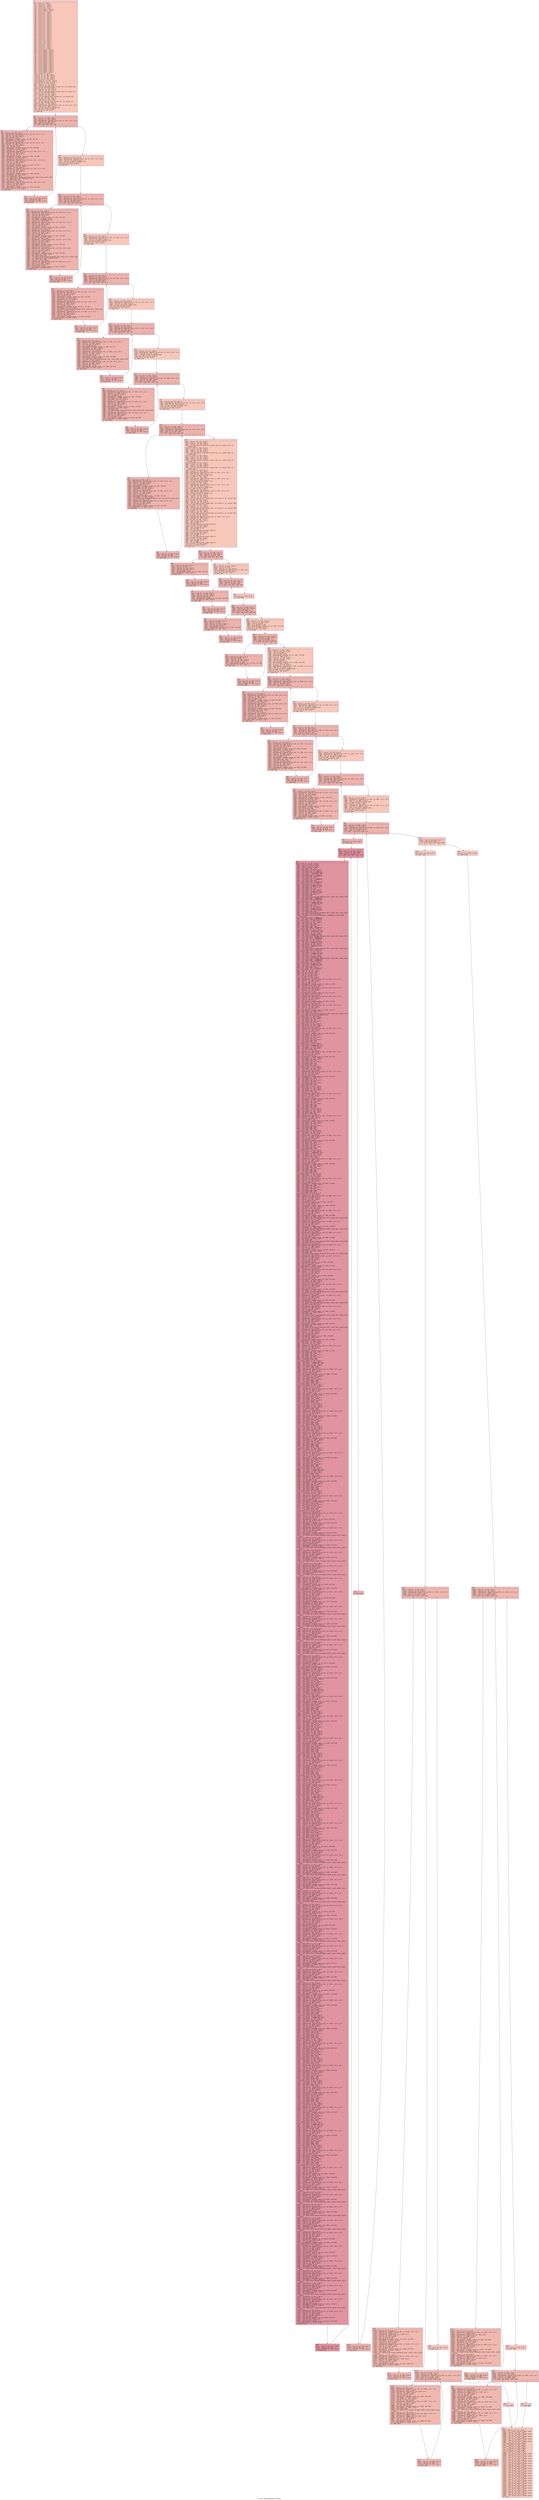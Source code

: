 digraph "CFG for 'splineenergyform01' function" {
	label="CFG for 'splineenergyform01' function";

	Node0x600002c16760 [shape=record,color="#3d50c3ff", style=filled, fillcolor="#ec7f6370" fontname="Courier",label="{8:\l|  %9 = alloca ptr, align 8\l  %10 = alloca ptr, align 8\l  %11 = alloca ptr, align 8\l  %12 = alloca ptr, align 8\l  %13 = alloca i32, align 4\l  %14 = alloca double, align 8\l  %15 = alloca double, align 8\l  %16 = alloca i32, align 4\l  %17 = alloca ptr, align 8\l  %18 = alloca ptr, align 8\l  %19 = alloca ptr, align 8\l  %20 = alloca ptr, align 8\l  %21 = alloca ptr, align 8\l  %22 = alloca ptr, align 8\l  %23 = alloca ptr, align 8\l  %24 = alloca ptr, align 8\l  %25 = alloca ptr, align 8\l  %26 = alloca ptr, align 8\l  %27 = alloca ptr, align 8\l  %28 = alloca ptr, align 8\l  %29 = alloca ptr, align 8\l  %30 = alloca ptr, align 8\l  %31 = alloca ptr, align 8\l  %32 = alloca ptr, align 8\l  %33 = alloca ptr, align 8\l  %34 = alloca ptr, align 8\l  %35 = alloca ptr, align 8\l  %36 = alloca ptr, align 8\l  %37 = alloca ptr, align 8\l  %38 = alloca ptr, align 8\l  %39 = alloca ptr, align 8\l  %40 = alloca i32, align 4\l  %41 = alloca i32, align 4\l  %42 = alloca i32, align 4\l  %43 = alloca ptr, align 8\l  %44 = alloca ptr, align 8\l  %45 = alloca ptr, align 8\l  %46 = alloca ptr, align 8\l  %47 = alloca double, align 8\l  %48 = alloca double, align 8\l  %49 = alloca double, align 8\l  %50 = alloca double, align 8\l  %51 = alloca double, align 8\l  %52 = alloca double, align 8\l  %53 = alloca double, align 8\l  %54 = alloca double, align 8\l  %55 = alloca double, align 8\l  %56 = alloca double, align 8\l  %57 = alloca double, align 8\l  %58 = alloca double, align 8\l  %59 = alloca double, align 8\l  %60 = alloca double, align 8\l  %61 = alloca double, align 8\l  %62 = alloca double, align 8\l  %63 = alloca double, align 8\l  %64 = alloca double, align 8\l  %65 = alloca double, align 8\l  %66 = alloca i32, align 4\l  store ptr %0, ptr %9, align 8\l  store ptr %1, ptr %10, align 8\l  store ptr %2, ptr %11, align 8\l  store ptr %3, ptr %12, align 8\l  store i32 %4, ptr %13, align 4\l  store double %5, ptr %14, align 8\l  store double %6, ptr %15, align 8\l  store i32 %7, ptr %16, align 4\l  %67 = load ptr, ptr %9, align 8\l  %68 = load i32, ptr %13, align 4\l  %69 = call ptr @getsampling(ptr noundef %67, i32 noundef %68)\l  store ptr %69, ptr %17, align 8\l  %70 = load ptr, ptr %10, align 8\l  %71 = load i32, ptr %13, align 4\l  %72 = call ptr @getsampling(ptr noundef %70, i32 noundef %71)\l  store ptr %72, ptr %18, align 8\l  %73 = load ptr, ptr %9, align 8\l  %74 = load i32, ptr %13, align 4\l  %75 = call ptr @getfdriv(ptr noundef %73, i32 noundef %74)\l  store ptr %75, ptr %19, align 8\l  %76 = load ptr, ptr %10, align 8\l  %77 = load i32, ptr %13, align 4\l  %78 = call ptr @getfdriv(ptr noundef %76, i32 noundef %77)\l  store ptr %78, ptr %20, align 8\l  %79 = load ptr, ptr %20, align 8\l  %80 = getelementptr inbounds %struct.VEC, ptr %79, i32 0, i32 0\l  %81 = load i32, ptr %80, align 8\l  %82 = call ptr @v_get(i32 noundef %81)\l  store ptr %82, ptr %21, align 8\l  store i32 0, ptr %40, align 4\l  br label %83\l}"];
	Node0x600002c16760 -> Node0x600002c167b0[tooltip="8 -> 83\nProbability 100.00%" ];
	Node0x600002c167b0 [shape=record,color="#3d50c3ff", style=filled, fillcolor="#d6524470" fontname="Courier",label="{83:\l|  %84 = load i32, ptr %40, align 4\l  %85 = load ptr, ptr %21, align 8\l  %86 = getelementptr inbounds %struct.VEC, ptr %85, i32 0, i32 0\l  %87 = load i32, ptr %86, align 8\l  %88 = icmp ult i32 %84, %87\l  br i1 %88, label %89, label %138\l|{<s0>T|<s1>F}}"];
	Node0x600002c167b0:s0 -> Node0x600002c16800[tooltip="83 -> 89\nProbability 96.88%" ];
	Node0x600002c167b0:s1 -> Node0x600002c168a0[tooltip="83 -> 138\nProbability 3.12%" ];
	Node0x600002c16800 [shape=record,color="#3d50c3ff", style=filled, fillcolor="#d6524470" fontname="Courier",label="{89:\l|  %90 = load ptr, ptr %20, align 8\l  %91 = getelementptr inbounds %struct.VEC, ptr %90, i32 0, i32 2\l  %92 = load ptr, ptr %91, align 8\l  %93 = load i32, ptr %40, align 4\l  %94 = sext i32 %93 to i64\l  %95 = getelementptr inbounds double, ptr %92, i64 %94\l  %96 = load double, ptr %95, align 8\l  %97 = load ptr, ptr %19, align 8\l  %98 = getelementptr inbounds %struct.VEC, ptr %97, i32 0, i32 2\l  %99 = load ptr, ptr %98, align 8\l  %100 = load i32, ptr %40, align 4\l  %101 = sext i32 %100 to i64\l  %102 = getelementptr inbounds double, ptr %99, i64 %101\l  %103 = load double, ptr %102, align 8\l  %104 = load ptr, ptr %19, align 8\l  %105 = getelementptr inbounds %struct.VEC, ptr %104, i32 0, i32 2\l  %106 = load ptr, ptr %105, align 8\l  %107 = load i32, ptr %40, align 4\l  %108 = sext i32 %107 to i64\l  %109 = getelementptr inbounds double, ptr %106, i64 %108\l  %110 = load double, ptr %109, align 8\l  %111 = load ptr, ptr %20, align 8\l  %112 = getelementptr inbounds %struct.VEC, ptr %111, i32 0, i32 2\l  %113 = load ptr, ptr %112, align 8\l  %114 = load i32, ptr %40, align 4\l  %115 = sext i32 %114 to i64\l  %116 = getelementptr inbounds double, ptr %113, i64 %115\l  %117 = load double, ptr %116, align 8\l  %118 = load ptr, ptr %20, align 8\l  %119 = getelementptr inbounds %struct.VEC, ptr %118, i32 0, i32 2\l  %120 = load ptr, ptr %119, align 8\l  %121 = load i32, ptr %40, align 4\l  %122 = sext i32 %121 to i64\l  %123 = getelementptr inbounds double, ptr %120, i64 %122\l  %124 = load double, ptr %123, align 8\l  %125 = fmul double %117, %124\l  %126 = call double @llvm.fmuladd.f64(double %103, double %110, double %125)\l  %127 = call double @llvm.sqrt.f64(double %126)\l  %128 = fdiv double %96, %127\l  %129 = load ptr, ptr %21, align 8\l  %130 = getelementptr inbounds %struct.VEC, ptr %129, i32 0, i32 2\l  %131 = load ptr, ptr %130, align 8\l  %132 = load i32, ptr %40, align 4\l  %133 = sext i32 %132 to i64\l  %134 = getelementptr inbounds double, ptr %131, i64 %133\l  store double %128, ptr %134, align 8\l  br label %135\l}"];
	Node0x600002c16800 -> Node0x600002c16850[tooltip="89 -> 135\nProbability 100.00%" ];
	Node0x600002c16850 [shape=record,color="#3d50c3ff", style=filled, fillcolor="#d6524470" fontname="Courier",label="{135:\l|  %136 = load i32, ptr %40, align 4\l  %137 = add nsw i32 %136, 1\l  store i32 %137, ptr %40, align 4\l  br label %83\l}"];
	Node0x600002c16850 -> Node0x600002c167b0[tooltip="135 -> 83\nProbability 100.00%" ];
	Node0x600002c168a0 [shape=record,color="#3d50c3ff", style=filled, fillcolor="#ec7f6370" fontname="Courier",label="{138:\l|  %139 = load ptr, ptr %19, align 8\l  %140 = getelementptr inbounds %struct.VEC, ptr %139, i32 0, i32 0\l  %141 = load i32, ptr %140, align 8\l  %142 = call ptr @v_get(i32 noundef %141)\l  store ptr %142, ptr %22, align 8\l  store i32 0, ptr %40, align 4\l  br label %143\l}"];
	Node0x600002c168a0 -> Node0x600002c168f0[tooltip="138 -> 143\nProbability 100.00%" ];
	Node0x600002c168f0 [shape=record,color="#3d50c3ff", style=filled, fillcolor="#d6524470" fontname="Courier",label="{143:\l|  %144 = load i32, ptr %40, align 4\l  %145 = load ptr, ptr %22, align 8\l  %146 = getelementptr inbounds %struct.VEC, ptr %145, i32 0, i32 0\l  %147 = load i32, ptr %146, align 8\l  %148 = icmp ult i32 %144, %147\l  br i1 %148, label %149, label %199\l|{<s0>T|<s1>F}}"];
	Node0x600002c168f0:s0 -> Node0x600002c16940[tooltip="143 -> 149\nProbability 96.88%" ];
	Node0x600002c168f0:s1 -> Node0x600002c169e0[tooltip="143 -> 199\nProbability 3.12%" ];
	Node0x600002c16940 [shape=record,color="#3d50c3ff", style=filled, fillcolor="#d6524470" fontname="Courier",label="{149:\l|  %150 = load ptr, ptr %19, align 8\l  %151 = getelementptr inbounds %struct.VEC, ptr %150, i32 0, i32 2\l  %152 = load ptr, ptr %151, align 8\l  %153 = load i32, ptr %40, align 4\l  %154 = sext i32 %153 to i64\l  %155 = getelementptr inbounds double, ptr %152, i64 %154\l  %156 = load double, ptr %155, align 8\l  %157 = fmul double -1.000000e+00, %156\l  %158 = load ptr, ptr %19, align 8\l  %159 = getelementptr inbounds %struct.VEC, ptr %158, i32 0, i32 2\l  %160 = load ptr, ptr %159, align 8\l  %161 = load i32, ptr %40, align 4\l  %162 = sext i32 %161 to i64\l  %163 = getelementptr inbounds double, ptr %160, i64 %162\l  %164 = load double, ptr %163, align 8\l  %165 = load ptr, ptr %19, align 8\l  %166 = getelementptr inbounds %struct.VEC, ptr %165, i32 0, i32 2\l  %167 = load ptr, ptr %166, align 8\l  %168 = load i32, ptr %40, align 4\l  %169 = sext i32 %168 to i64\l  %170 = getelementptr inbounds double, ptr %167, i64 %169\l  %171 = load double, ptr %170, align 8\l  %172 = load ptr, ptr %20, align 8\l  %173 = getelementptr inbounds %struct.VEC, ptr %172, i32 0, i32 2\l  %174 = load ptr, ptr %173, align 8\l  %175 = load i32, ptr %40, align 4\l  %176 = sext i32 %175 to i64\l  %177 = getelementptr inbounds double, ptr %174, i64 %176\l  %178 = load double, ptr %177, align 8\l  %179 = load ptr, ptr %20, align 8\l  %180 = getelementptr inbounds %struct.VEC, ptr %179, i32 0, i32 2\l  %181 = load ptr, ptr %180, align 8\l  %182 = load i32, ptr %40, align 4\l  %183 = sext i32 %182 to i64\l  %184 = getelementptr inbounds double, ptr %181, i64 %183\l  %185 = load double, ptr %184, align 8\l  %186 = fmul double %178, %185\l  %187 = call double @llvm.fmuladd.f64(double %164, double %171, double %186)\l  %188 = call double @llvm.sqrt.f64(double %187)\l  %189 = fdiv double %157, %188\l  %190 = load ptr, ptr %22, align 8\l  %191 = getelementptr inbounds %struct.VEC, ptr %190, i32 0, i32 2\l  %192 = load ptr, ptr %191, align 8\l  %193 = load i32, ptr %40, align 4\l  %194 = sext i32 %193 to i64\l  %195 = getelementptr inbounds double, ptr %192, i64 %194\l  store double %189, ptr %195, align 8\l  br label %196\l}"];
	Node0x600002c16940 -> Node0x600002c16990[tooltip="149 -> 196\nProbability 100.00%" ];
	Node0x600002c16990 [shape=record,color="#3d50c3ff", style=filled, fillcolor="#d6524470" fontname="Courier",label="{196:\l|  %197 = load i32, ptr %40, align 4\l  %198 = add nsw i32 %197, 1\l  store i32 %198, ptr %40, align 4\l  br label %143\l}"];
	Node0x600002c16990 -> Node0x600002c168f0[tooltip="196 -> 143\nProbability 100.00%" ];
	Node0x600002c169e0 [shape=record,color="#3d50c3ff", style=filled, fillcolor="#ec7f6370" fontname="Courier",label="{199:\l|  %200 = load ptr, ptr %21, align 8\l  %201 = getelementptr inbounds %struct.VEC, ptr %200, i32 0, i32 0\l  %202 = load i32, ptr %201, align 8\l  %203 = call ptr @v_get(i32 noundef %202)\l  store ptr %203, ptr %23, align 8\l  store i32 0, ptr %40, align 4\l  br label %204\l}"];
	Node0x600002c169e0 -> Node0x600002c16a30[tooltip="199 -> 204\nProbability 100.00%" ];
	Node0x600002c16a30 [shape=record,color="#3d50c3ff", style=filled, fillcolor="#d6524470" fontname="Courier",label="{204:\l|  %205 = load i32, ptr %40, align 4\l  %206 = load ptr, ptr %23, align 8\l  %207 = getelementptr inbounds %struct.VEC, ptr %206, i32 0, i32 0\l  %208 = load i32, ptr %207, align 8\l  %209 = icmp ult i32 %205, %208\l  br i1 %209, label %210, label %236\l|{<s0>T|<s1>F}}"];
	Node0x600002c16a30:s0 -> Node0x600002c16a80[tooltip="204 -> 210\nProbability 96.88%" ];
	Node0x600002c16a30:s1 -> Node0x600002c16b20[tooltip="204 -> 236\nProbability 3.12%" ];
	Node0x600002c16a80 [shape=record,color="#3d50c3ff", style=filled, fillcolor="#d6524470" fontname="Courier",label="{210:\l|  %211 = load ptr, ptr %17, align 8\l  %212 = getelementptr inbounds %struct.VEC, ptr %211, i32 0, i32 2\l  %213 = load ptr, ptr %212, align 8\l  %214 = load i32, ptr %40, align 4\l  %215 = sext i32 %214 to i64\l  %216 = getelementptr inbounds double, ptr %213, i64 %215\l  %217 = load double, ptr %216, align 8\l  %218 = load double, ptr %14, align 8\l  %219 = load ptr, ptr %21, align 8\l  %220 = getelementptr inbounds %struct.VEC, ptr %219, i32 0, i32 2\l  %221 = load ptr, ptr %220, align 8\l  %222 = load i32, ptr %40, align 4\l  %223 = sext i32 %222 to i64\l  %224 = getelementptr inbounds double, ptr %221, i64 %223\l  %225 = load double, ptr %224, align 8\l  %226 = call double @llvm.fmuladd.f64(double %218, double %225, double %217)\l  %227 = load ptr, ptr %23, align 8\l  %228 = getelementptr inbounds %struct.VEC, ptr %227, i32 0, i32 2\l  %229 = load ptr, ptr %228, align 8\l  %230 = load i32, ptr %40, align 4\l  %231 = sext i32 %230 to i64\l  %232 = getelementptr inbounds double, ptr %229, i64 %231\l  store double %226, ptr %232, align 8\l  br label %233\l}"];
	Node0x600002c16a80 -> Node0x600002c16ad0[tooltip="210 -> 233\nProbability 100.00%" ];
	Node0x600002c16ad0 [shape=record,color="#3d50c3ff", style=filled, fillcolor="#d6524470" fontname="Courier",label="{233:\l|  %234 = load i32, ptr %40, align 4\l  %235 = add nsw i32 %234, 1\l  store i32 %235, ptr %40, align 4\l  br label %204\l}"];
	Node0x600002c16ad0 -> Node0x600002c16a30[tooltip="233 -> 204\nProbability 100.00%" ];
	Node0x600002c16b20 [shape=record,color="#3d50c3ff", style=filled, fillcolor="#ec7f6370" fontname="Courier",label="{236:\l|  %237 = load ptr, ptr %22, align 8\l  %238 = getelementptr inbounds %struct.VEC, ptr %237, i32 0, i32 0\l  %239 = load i32, ptr %238, align 8\l  %240 = call ptr @v_get(i32 noundef %239)\l  store ptr %240, ptr %24, align 8\l  store i32 0, ptr %40, align 4\l  br label %241\l}"];
	Node0x600002c16b20 -> Node0x600002c16b70[tooltip="236 -> 241\nProbability 100.00%" ];
	Node0x600002c16b70 [shape=record,color="#3d50c3ff", style=filled, fillcolor="#d6524470" fontname="Courier",label="{241:\l|  %242 = load i32, ptr %40, align 4\l  %243 = load ptr, ptr %24, align 8\l  %244 = getelementptr inbounds %struct.VEC, ptr %243, i32 0, i32 0\l  %245 = load i32, ptr %244, align 8\l  %246 = icmp ult i32 %242, %245\l  br i1 %246, label %247, label %273\l|{<s0>T|<s1>F}}"];
	Node0x600002c16b70:s0 -> Node0x600002c16bc0[tooltip="241 -> 247\nProbability 96.88%" ];
	Node0x600002c16b70:s1 -> Node0x600002c16c60[tooltip="241 -> 273\nProbability 3.12%" ];
	Node0x600002c16bc0 [shape=record,color="#3d50c3ff", style=filled, fillcolor="#d6524470" fontname="Courier",label="{247:\l|  %248 = load ptr, ptr %18, align 8\l  %249 = getelementptr inbounds %struct.VEC, ptr %248, i32 0, i32 2\l  %250 = load ptr, ptr %249, align 8\l  %251 = load i32, ptr %40, align 4\l  %252 = sext i32 %251 to i64\l  %253 = getelementptr inbounds double, ptr %250, i64 %252\l  %254 = load double, ptr %253, align 8\l  %255 = load double, ptr %14, align 8\l  %256 = load ptr, ptr %22, align 8\l  %257 = getelementptr inbounds %struct.VEC, ptr %256, i32 0, i32 2\l  %258 = load ptr, ptr %257, align 8\l  %259 = load i32, ptr %40, align 4\l  %260 = sext i32 %259 to i64\l  %261 = getelementptr inbounds double, ptr %258, i64 %260\l  %262 = load double, ptr %261, align 8\l  %263 = call double @llvm.fmuladd.f64(double %255, double %262, double %254)\l  %264 = load ptr, ptr %24, align 8\l  %265 = getelementptr inbounds %struct.VEC, ptr %264, i32 0, i32 2\l  %266 = load ptr, ptr %265, align 8\l  %267 = load i32, ptr %40, align 4\l  %268 = sext i32 %267 to i64\l  %269 = getelementptr inbounds double, ptr %266, i64 %268\l  store double %263, ptr %269, align 8\l  br label %270\l}"];
	Node0x600002c16bc0 -> Node0x600002c16c10[tooltip="247 -> 270\nProbability 100.00%" ];
	Node0x600002c16c10 [shape=record,color="#3d50c3ff", style=filled, fillcolor="#d6524470" fontname="Courier",label="{270:\l|  %271 = load i32, ptr %40, align 4\l  %272 = add nsw i32 %271, 1\l  store i32 %272, ptr %40, align 4\l  br label %241\l}"];
	Node0x600002c16c10 -> Node0x600002c16b70[tooltip="270 -> 241\nProbability 100.00%" ];
	Node0x600002c16c60 [shape=record,color="#3d50c3ff", style=filled, fillcolor="#ec7f6370" fontname="Courier",label="{273:\l|  %274 = load ptr, ptr %21, align 8\l  %275 = getelementptr inbounds %struct.VEC, ptr %274, i32 0, i32 0\l  %276 = load i32, ptr %275, align 8\l  %277 = call ptr @v_get(i32 noundef %276)\l  store ptr %277, ptr %25, align 8\l  store i32 0, ptr %40, align 4\l  br label %278\l}"];
	Node0x600002c16c60 -> Node0x600002c16cb0[tooltip="273 -> 278\nProbability 100.00%" ];
	Node0x600002c16cb0 [shape=record,color="#3d50c3ff", style=filled, fillcolor="#d6524470" fontname="Courier",label="{278:\l|  %279 = load i32, ptr %40, align 4\l  %280 = load ptr, ptr %25, align 8\l  %281 = getelementptr inbounds %struct.VEC, ptr %280, i32 0, i32 0\l  %282 = load i32, ptr %281, align 8\l  %283 = icmp ult i32 %279, %282\l  br i1 %283, label %284, label %311\l|{<s0>T|<s1>F}}"];
	Node0x600002c16cb0:s0 -> Node0x600002c16d00[tooltip="278 -> 284\nProbability 96.88%" ];
	Node0x600002c16cb0:s1 -> Node0x600002c16da0[tooltip="278 -> 311\nProbability 3.12%" ];
	Node0x600002c16d00 [shape=record,color="#3d50c3ff", style=filled, fillcolor="#d6524470" fontname="Courier",label="{284:\l|  %285 = load ptr, ptr %17, align 8\l  %286 = getelementptr inbounds %struct.VEC, ptr %285, i32 0, i32 2\l  %287 = load ptr, ptr %286, align 8\l  %288 = load i32, ptr %40, align 4\l  %289 = sext i32 %288 to i64\l  %290 = getelementptr inbounds double, ptr %287, i64 %289\l  %291 = load double, ptr %290, align 8\l  %292 = load double, ptr %14, align 8\l  %293 = load ptr, ptr %21, align 8\l  %294 = getelementptr inbounds %struct.VEC, ptr %293, i32 0, i32 2\l  %295 = load ptr, ptr %294, align 8\l  %296 = load i32, ptr %40, align 4\l  %297 = sext i32 %296 to i64\l  %298 = getelementptr inbounds double, ptr %295, i64 %297\l  %299 = load double, ptr %298, align 8\l  %300 = fneg double %292\l  %301 = call double @llvm.fmuladd.f64(double %300, double %299, double %291)\l  %302 = load ptr, ptr %25, align 8\l  %303 = getelementptr inbounds %struct.VEC, ptr %302, i32 0, i32 2\l  %304 = load ptr, ptr %303, align 8\l  %305 = load i32, ptr %40, align 4\l  %306 = sext i32 %305 to i64\l  %307 = getelementptr inbounds double, ptr %304, i64 %306\l  store double %301, ptr %307, align 8\l  br label %308\l}"];
	Node0x600002c16d00 -> Node0x600002c16d50[tooltip="284 -> 308\nProbability 100.00%" ];
	Node0x600002c16d50 [shape=record,color="#3d50c3ff", style=filled, fillcolor="#d6524470" fontname="Courier",label="{308:\l|  %309 = load i32, ptr %40, align 4\l  %310 = add nsw i32 %309, 1\l  store i32 %310, ptr %40, align 4\l  br label %278\l}"];
	Node0x600002c16d50 -> Node0x600002c16cb0[tooltip="308 -> 278\nProbability 100.00%" ];
	Node0x600002c16da0 [shape=record,color="#3d50c3ff", style=filled, fillcolor="#ec7f6370" fontname="Courier",label="{311:\l|  %312 = load ptr, ptr %22, align 8\l  %313 = getelementptr inbounds %struct.VEC, ptr %312, i32 0, i32 0\l  %314 = load i32, ptr %313, align 8\l  %315 = call ptr @v_get(i32 noundef %314)\l  store ptr %315, ptr %26, align 8\l  store i32 0, ptr %40, align 4\l  br label %316\l}"];
	Node0x600002c16da0 -> Node0x600002c16df0[tooltip="311 -> 316\nProbability 100.00%" ];
	Node0x600002c16df0 [shape=record,color="#3d50c3ff", style=filled, fillcolor="#d6524470" fontname="Courier",label="{316:\l|  %317 = load i32, ptr %40, align 4\l  %318 = load ptr, ptr %26, align 8\l  %319 = getelementptr inbounds %struct.VEC, ptr %318, i32 0, i32 0\l  %320 = load i32, ptr %319, align 8\l  %321 = icmp ult i32 %317, %320\l  br i1 %321, label %322, label %348\l|{<s0>T|<s1>F}}"];
	Node0x600002c16df0:s0 -> Node0x600002c16e40[tooltip="316 -> 322\nProbability 96.88%" ];
	Node0x600002c16df0:s1 -> Node0x600002c16ee0[tooltip="316 -> 348\nProbability 3.12%" ];
	Node0x600002c16e40 [shape=record,color="#3d50c3ff", style=filled, fillcolor="#d6524470" fontname="Courier",label="{322:\l|  %323 = load ptr, ptr %18, align 8\l  %324 = getelementptr inbounds %struct.VEC, ptr %323, i32 0, i32 2\l  %325 = load ptr, ptr %324, align 8\l  %326 = load i32, ptr %40, align 4\l  %327 = sext i32 %326 to i64\l  %328 = getelementptr inbounds double, ptr %325, i64 %327\l  %329 = load double, ptr %328, align 8\l  %330 = load double, ptr %14, align 8\l  %331 = load ptr, ptr %22, align 8\l  %332 = getelementptr inbounds %struct.VEC, ptr %331, i32 0, i32 2\l  %333 = load ptr, ptr %332, align 8\l  %334 = load i32, ptr %40, align 4\l  %335 = sext i32 %334 to i64\l  %336 = getelementptr inbounds double, ptr %333, i64 %335\l  %337 = load double, ptr %336, align 8\l  %338 = call double @llvm.fmuladd.f64(double %330, double %337, double %329)\l  %339 = load ptr, ptr %26, align 8\l  %340 = getelementptr inbounds %struct.VEC, ptr %339, i32 0, i32 2\l  %341 = load ptr, ptr %340, align 8\l  %342 = load i32, ptr %40, align 4\l  %343 = sext i32 %342 to i64\l  %344 = getelementptr inbounds double, ptr %341, i64 %343\l  store double %338, ptr %344, align 8\l  br label %345\l}"];
	Node0x600002c16e40 -> Node0x600002c16e90[tooltip="322 -> 345\nProbability 100.00%" ];
	Node0x600002c16e90 [shape=record,color="#3d50c3ff", style=filled, fillcolor="#d6524470" fontname="Courier",label="{345:\l|  %346 = load i32, ptr %40, align 4\l  %347 = add nsw i32 %346, 1\l  store i32 %347, ptr %40, align 4\l  br label %316\l}"];
	Node0x600002c16e90 -> Node0x600002c16df0[tooltip="345 -> 316\nProbability 100.00%" ];
	Node0x600002c16ee0 [shape=record,color="#3d50c3ff", style=filled, fillcolor="#ec7f6370" fontname="Courier",label="{348:\l|  %349 = load ptr, ptr %11, align 8\l  %350 = load ptr, ptr %23, align 8\l  %351 = load ptr, ptr %24, align 8\l  %352 = call ptr @linear_interp2(ptr noundef %349, ptr noundef %350, ptr\l... noundef %351)\l  store ptr %352, ptr %36, align 8\l  %353 = load ptr, ptr %12, align 8\l  %354 = load ptr, ptr %23, align 8\l  %355 = load ptr, ptr %24, align 8\l  %356 = call ptr @linear_interp2(ptr noundef %353, ptr noundef %354, ptr\l... noundef %355)\l  store ptr %356, ptr %38, align 8\l  %357 = load ptr, ptr %11, align 8\l  %358 = load ptr, ptr %25, align 8\l  %359 = load ptr, ptr %26, align 8\l  %360 = call ptr @linear_interp2(ptr noundef %357, ptr noundef %358, ptr\l... noundef %359)\l  store ptr %360, ptr %37, align 8\l  %361 = load ptr, ptr %12, align 8\l  %362 = load ptr, ptr %25, align 8\l  %363 = load ptr, ptr %26, align 8\l  %364 = call ptr @linear_interp2(ptr noundef %361, ptr noundef %362, ptr\l... noundef %363)\l  store ptr %364, ptr %39, align 8\l  %365 = load ptr, ptr %36, align 8\l  %366 = getelementptr inbounds %struct.MAT, ptr %365, i32 0, i32 1\l  %367 = load i32, ptr %366, align 4\l  %368 = call ptr @v_get(i32 noundef %367)\l  store ptr %368, ptr %32, align 8\l  %369 = load ptr, ptr %38, align 8\l  %370 = getelementptr inbounds %struct.MAT, ptr %369, i32 0, i32 1\l  %371 = load i32, ptr %370, align 4\l  %372 = call ptr @v_get(i32 noundef %371)\l  store ptr %372, ptr %34, align 8\l  %373 = load ptr, ptr %37, align 8\l  %374 = getelementptr inbounds %struct.MAT, ptr %373, i32 0, i32 1\l  %375 = load i32, ptr %374, align 4\l  %376 = call ptr @v_get(i32 noundef %375)\l  store ptr %376, ptr %33, align 8\l  %377 = load ptr, ptr %39, align 8\l  %378 = getelementptr inbounds %struct.MAT, ptr %377, i32 0, i32 1\l  %379 = load i32, ptr %378, align 4\l  %380 = call ptr @v_get(i32 noundef %379)\l  store ptr %380, ptr %35, align 8\l  %381 = load ptr, ptr %36, align 8\l  %382 = load ptr, ptr %32, align 8\l  %383 = call ptr @get_row(ptr noundef %381, i32 noundef 0, ptr noundef %382)\l  store ptr %383, ptr %32, align 8\l  %384 = load ptr, ptr %38, align 8\l  %385 = load ptr, ptr %34, align 8\l  %386 = call ptr @get_row(ptr noundef %384, i32 noundef 0, ptr noundef %385)\l  store ptr %386, ptr %34, align 8\l  %387 = load ptr, ptr %37, align 8\l  %388 = load ptr, ptr %33, align 8\l  %389 = call ptr @get_row(ptr noundef %387, i32 noundef 0, ptr noundef %388)\l  store ptr %389, ptr %33, align 8\l  %390 = load ptr, ptr %39, align 8\l  %391 = load ptr, ptr %35, align 8\l  %392 = call ptr @get_row(ptr noundef %390, i32 noundef 0, ptr noundef %391)\l  store ptr %392, ptr %35, align 8\l  %393 = load ptr, ptr %9, align 8\l  %394 = getelementptr inbounds %struct.MAT, ptr %393, i32 0, i32 0\l  %395 = load i32, ptr %394, align 8\l  store i32 %395, ptr %42, align 4\l  %396 = load i32, ptr %42, align 4\l  %397 = sext i32 %396 to i64\l  %398 = mul i64 %397, 4\l  %399 = call ptr @malloc(i64 noundef %398) #5\l  store ptr %399, ptr %43, align 8\l  %400 = load i32, ptr %42, align 4\l  %401 = sext i32 %400 to i64\l  %402 = mul i64 %401, 4\l  %403 = call ptr @malloc(i64 noundef %402) #5\l  store ptr %403, ptr %44, align 8\l  %404 = load i32, ptr %42, align 4\l  %405 = sext i32 %404 to i64\l  %406 = mul i64 %405, 4\l  %407 = call ptr @malloc(i64 noundef %406) #5\l  store ptr %407, ptr %45, align 8\l  %408 = load i32, ptr %42, align 4\l  %409 = sext i32 %408 to i64\l  %410 = mul i64 %409, 4\l  %411 = call ptr @malloc(i64 noundef %410) #5\l  store ptr %411, ptr %46, align 8\l  store i32 1, ptr %40, align 4\l  br label %412\l}"];
	Node0x600002c16ee0 -> Node0x600002c16f30[tooltip="348 -> 412\nProbability 100.00%" ];
	Node0x600002c16f30 [shape=record,color="#3d50c3ff", style=filled, fillcolor="#d6524470" fontname="Courier",label="{412:\l|  %413 = load i32, ptr %40, align 4\l  %414 = load i32, ptr %42, align 4\l  %415 = icmp slt i32 %413, %414\l  br i1 %415, label %416, label %426\l|{<s0>T|<s1>F}}"];
	Node0x600002c16f30:s0 -> Node0x600002c16f80[tooltip="412 -> 416\nProbability 96.88%" ];
	Node0x600002c16f30:s1 -> Node0x600002c17020[tooltip="412 -> 426\nProbability 3.12%" ];
	Node0x600002c16f80 [shape=record,color="#3d50c3ff", style=filled, fillcolor="#d6524470" fontname="Courier",label="{416:\l|  %417 = load i32, ptr %40, align 4\l  %418 = sub nsw i32 %417, 1\l  %419 = load ptr, ptr %43, align 8\l  %420 = load i32, ptr %40, align 4\l  %421 = sext i32 %420 to i64\l  %422 = getelementptr inbounds i32, ptr %419, i64 %421\l  store i32 %418, ptr %422, align 4\l  br label %423\l}"];
	Node0x600002c16f80 -> Node0x600002c16fd0[tooltip="416 -> 423\nProbability 100.00%" ];
	Node0x600002c16fd0 [shape=record,color="#3d50c3ff", style=filled, fillcolor="#d6524470" fontname="Courier",label="{423:\l|  %424 = load i32, ptr %40, align 4\l  %425 = add nsw i32 %424, 1\l  store i32 %425, ptr %40, align 4\l  br label %412\l}"];
	Node0x600002c16fd0 -> Node0x600002c16f30[tooltip="423 -> 412\nProbability 100.00%" ];
	Node0x600002c17020 [shape=record,color="#3d50c3ff", style=filled, fillcolor="#ec7f6370" fontname="Courier",label="{426:\l|  %427 = load i32, ptr %42, align 4\l  %428 = sub nsw i32 %427, 1\l  %429 = load ptr, ptr %43, align 8\l  %430 = getelementptr inbounds i32, ptr %429, i64 0\l  store i32 %428, ptr %430, align 4\l  store i32 0, ptr %40, align 4\l  br label %431\l}"];
	Node0x600002c17020 -> Node0x600002c17070[tooltip="426 -> 431\nProbability 100.00%" ];
	Node0x600002c17070 [shape=record,color="#3d50c3ff", style=filled, fillcolor="#d6524470" fontname="Courier",label="{431:\l|  %432 = load i32, ptr %40, align 4\l  %433 = load i32, ptr %42, align 4\l  %434 = icmp slt i32 %432, %433\l  br i1 %434, label %435, label %444\l|{<s0>T|<s1>F}}"];
	Node0x600002c17070:s0 -> Node0x600002c170c0[tooltip="431 -> 435\nProbability 96.88%" ];
	Node0x600002c17070:s1 -> Node0x600002c17160[tooltip="431 -> 444\nProbability 3.12%" ];
	Node0x600002c170c0 [shape=record,color="#3d50c3ff", style=filled, fillcolor="#d6524470" fontname="Courier",label="{435:\l|  %436 = load i32, ptr %40, align 4\l  %437 = load ptr, ptr %44, align 8\l  %438 = load i32, ptr %40, align 4\l  %439 = sext i32 %438 to i64\l  %440 = getelementptr inbounds i32, ptr %437, i64 %439\l  store i32 %436, ptr %440, align 4\l  br label %441\l}"];
	Node0x600002c170c0 -> Node0x600002c17110[tooltip="435 -> 441\nProbability 100.00%" ];
	Node0x600002c17110 [shape=record,color="#3d50c3ff", style=filled, fillcolor="#d6524470" fontname="Courier",label="{441:\l|  %442 = load i32, ptr %40, align 4\l  %443 = add nsw i32 %442, 1\l  store i32 %443, ptr %40, align 4\l  br label %431\l}"];
	Node0x600002c17110 -> Node0x600002c17070[tooltip="441 -> 431\nProbability 100.00%" ];
	Node0x600002c17160 [shape=record,color="#3d50c3ff", style=filled, fillcolor="#ec7f6370" fontname="Courier",label="{444:\l|  store i32 0, ptr %40, align 4\l  br label %445\l}"];
	Node0x600002c17160 -> Node0x600002c171b0[tooltip="444 -> 445\nProbability 100.00%" ];
	Node0x600002c171b0 [shape=record,color="#3d50c3ff", style=filled, fillcolor="#d6524470" fontname="Courier",label="{445:\l|  %446 = load i32, ptr %40, align 4\l  %447 = load i32, ptr %42, align 4\l  %448 = sub nsw i32 %447, 1\l  %449 = icmp slt i32 %446, %448\l  br i1 %449, label %450, label %460\l|{<s0>T|<s1>F}}"];
	Node0x600002c171b0:s0 -> Node0x600002c17200[tooltip="445 -> 450\nProbability 96.88%" ];
	Node0x600002c171b0:s1 -> Node0x600002c172a0[tooltip="445 -> 460\nProbability 3.12%" ];
	Node0x600002c17200 [shape=record,color="#3d50c3ff", style=filled, fillcolor="#d6524470" fontname="Courier",label="{450:\l|  %451 = load i32, ptr %40, align 4\l  %452 = add nsw i32 %451, 1\l  %453 = load ptr, ptr %45, align 8\l  %454 = load i32, ptr %40, align 4\l  %455 = sext i32 %454 to i64\l  %456 = getelementptr inbounds i32, ptr %453, i64 %455\l  store i32 %452, ptr %456, align 4\l  br label %457\l}"];
	Node0x600002c17200 -> Node0x600002c17250[tooltip="450 -> 457\nProbability 100.00%" ];
	Node0x600002c17250 [shape=record,color="#3d50c3ff", style=filled, fillcolor="#d6524470" fontname="Courier",label="{457:\l|  %458 = load i32, ptr %40, align 4\l  %459 = add nsw i32 %458, 1\l  store i32 %459, ptr %40, align 4\l  br label %445\l}"];
	Node0x600002c17250 -> Node0x600002c171b0[tooltip="457 -> 445\nProbability 100.00%" ];
	Node0x600002c172a0 [shape=record,color="#3d50c3ff", style=filled, fillcolor="#ec7f6370" fontname="Courier",label="{460:\l|  %461 = load ptr, ptr %45, align 8\l  %462 = load i32, ptr %42, align 4\l  %463 = sub nsw i32 %462, 1\l  %464 = sext i32 %463 to i64\l  %465 = getelementptr inbounds i32, ptr %461, i64 %464\l  store i32 0, ptr %465, align 4\l  store i32 0, ptr %40, align 4\l  br label %466\l}"];
	Node0x600002c172a0 -> Node0x600002c172f0[tooltip="460 -> 466\nProbability 100.00%" ];
	Node0x600002c172f0 [shape=record,color="#3d50c3ff", style=filled, fillcolor="#d6524470" fontname="Courier",label="{466:\l|  %467 = load i32, ptr %40, align 4\l  %468 = load i32, ptr %42, align 4\l  %469 = sub nsw i32 %468, 2\l  %470 = icmp slt i32 %467, %469\l  br i1 %470, label %471, label %481\l|{<s0>T|<s1>F}}"];
	Node0x600002c172f0:s0 -> Node0x600002c17340[tooltip="466 -> 471\nProbability 96.88%" ];
	Node0x600002c172f0:s1 -> Node0x600002c173e0[tooltip="466 -> 481\nProbability 3.12%" ];
	Node0x600002c17340 [shape=record,color="#3d50c3ff", style=filled, fillcolor="#d6524470" fontname="Courier",label="{471:\l|  %472 = load i32, ptr %40, align 4\l  %473 = add nsw i32 %472, 2\l  %474 = load ptr, ptr %46, align 8\l  %475 = load i32, ptr %40, align 4\l  %476 = sext i32 %475 to i64\l  %477 = getelementptr inbounds i32, ptr %474, i64 %476\l  store i32 %473, ptr %477, align 4\l  br label %478\l}"];
	Node0x600002c17340 -> Node0x600002c17390[tooltip="471 -> 478\nProbability 100.00%" ];
	Node0x600002c17390 [shape=record,color="#3d50c3ff", style=filled, fillcolor="#d6524470" fontname="Courier",label="{478:\l|  %479 = load i32, ptr %40, align 4\l  %480 = add nsw i32 %479, 1\l  store i32 %480, ptr %40, align 4\l  br label %466\l}"];
	Node0x600002c17390 -> Node0x600002c172f0[tooltip="478 -> 466\nProbability 100.00%" ];
	Node0x600002c173e0 [shape=record,color="#3d50c3ff", style=filled, fillcolor="#ec7f6370" fontname="Courier",label="{481:\l|  %482 = load ptr, ptr %46, align 8\l  %483 = load i32, ptr %42, align 4\l  %484 = sub nsw i32 %483, 2\l  %485 = sext i32 %484 to i64\l  %486 = getelementptr inbounds i32, ptr %482, i64 %485\l  store i32 0, ptr %486, align 4\l  %487 = load ptr, ptr %46, align 8\l  %488 = load i32, ptr %42, align 4\l  %489 = sub nsw i32 %488, 1\l  %490 = sext i32 %489 to i64\l  %491 = getelementptr inbounds i32, ptr %487, i64 %490\l  store i32 1, ptr %491, align 4\l  %492 = load ptr, ptr %19, align 8\l  %493 = getelementptr inbounds %struct.VEC, ptr %492, i32 0, i32 0\l  %494 = load i32, ptr %493, align 8\l  %495 = call ptr @v_get(i32 noundef %494)\l  store ptr %495, ptr %27, align 8\l  store i32 0, ptr %40, align 4\l  br label %496\l}"];
	Node0x600002c173e0 -> Node0x600002c17430[tooltip="481 -> 496\nProbability 100.00%" ];
	Node0x600002c17430 [shape=record,color="#3d50c3ff", style=filled, fillcolor="#d6524470" fontname="Courier",label="{496:\l|  %497 = load i32, ptr %40, align 4\l  %498 = load ptr, ptr %19, align 8\l  %499 = getelementptr inbounds %struct.VEC, ptr %498, i32 0, i32 0\l  %500 = load i32, ptr %499, align 8\l  %501 = icmp ult i32 %497, %500\l  br i1 %501, label %502, label %527\l|{<s0>T|<s1>F}}"];
	Node0x600002c17430:s0 -> Node0x600002c17480[tooltip="496 -> 502\nProbability 96.88%" ];
	Node0x600002c17430:s1 -> Node0x600002c17520[tooltip="496 -> 527\nProbability 3.12%" ];
	Node0x600002c17480 [shape=record,color="#3d50c3ff", style=filled, fillcolor="#d6524470" fontname="Courier",label="{502:\l|  %503 = load ptr, ptr %19, align 8\l  %504 = getelementptr inbounds %struct.VEC, ptr %503, i32 0, i32 2\l  %505 = load ptr, ptr %504, align 8\l  %506 = load i32, ptr %40, align 4\l  %507 = sext i32 %506 to i64\l  %508 = getelementptr inbounds double, ptr %505, i64 %507\l  %509 = load double, ptr %508, align 8\l  %510 = load ptr, ptr %20, align 8\l  %511 = getelementptr inbounds %struct.VEC, ptr %510, i32 0, i32 2\l  %512 = load ptr, ptr %511, align 8\l  %513 = load i32, ptr %40, align 4\l  %514 = sext i32 %513 to i64\l  %515 = getelementptr inbounds double, ptr %512, i64 %514\l  %516 = load double, ptr %515, align 8\l  %517 = fmul double %509, %516\l  %518 = load ptr, ptr %27, align 8\l  %519 = getelementptr inbounds %struct.VEC, ptr %518, i32 0, i32 2\l  %520 = load ptr, ptr %519, align 8\l  %521 = load i32, ptr %40, align 4\l  %522 = sext i32 %521 to i64\l  %523 = getelementptr inbounds double, ptr %520, i64 %522\l  store double %517, ptr %523, align 8\l  br label %524\l}"];
	Node0x600002c17480 -> Node0x600002c174d0[tooltip="502 -> 524\nProbability 100.00%" ];
	Node0x600002c174d0 [shape=record,color="#3d50c3ff", style=filled, fillcolor="#d6524470" fontname="Courier",label="{524:\l|  %525 = load i32, ptr %40, align 4\l  %526 = add nsw i32 %525, 1\l  store i32 %526, ptr %40, align 4\l  br label %496\l}"];
	Node0x600002c174d0 -> Node0x600002c17430[tooltip="524 -> 496\nProbability 100.00%" ];
	Node0x600002c17520 [shape=record,color="#3d50c3ff", style=filled, fillcolor="#ec7f6370" fontname="Courier",label="{527:\l|  %528 = load ptr, ptr %19, align 8\l  %529 = getelementptr inbounds %struct.VEC, ptr %528, i32 0, i32 0\l  %530 = load i32, ptr %529, align 8\l  %531 = call ptr @v_get(i32 noundef %530)\l  store ptr %531, ptr %28, align 8\l  store i32 0, ptr %40, align 4\l  br label %532\l}"];
	Node0x600002c17520 -> Node0x600002c17570[tooltip="527 -> 532\nProbability 100.00%" ];
	Node0x600002c17570 [shape=record,color="#3d50c3ff", style=filled, fillcolor="#d6524470" fontname="Courier",label="{532:\l|  %533 = load i32, ptr %40, align 4\l  %534 = load ptr, ptr %19, align 8\l  %535 = getelementptr inbounds %struct.VEC, ptr %534, i32 0, i32 0\l  %536 = load i32, ptr %535, align 8\l  %537 = icmp ult i32 %533, %536\l  br i1 %537, label %538, label %563\l|{<s0>T|<s1>F}}"];
	Node0x600002c17570:s0 -> Node0x600002c175c0[tooltip="532 -> 538\nProbability 96.88%" ];
	Node0x600002c17570:s1 -> Node0x600002c17660[tooltip="532 -> 563\nProbability 3.12%" ];
	Node0x600002c175c0 [shape=record,color="#3d50c3ff", style=filled, fillcolor="#d6524470" fontname="Courier",label="{538:\l|  %539 = load ptr, ptr %19, align 8\l  %540 = getelementptr inbounds %struct.VEC, ptr %539, i32 0, i32 2\l  %541 = load ptr, ptr %540, align 8\l  %542 = load i32, ptr %40, align 4\l  %543 = sext i32 %542 to i64\l  %544 = getelementptr inbounds double, ptr %541, i64 %543\l  %545 = load double, ptr %544, align 8\l  %546 = load ptr, ptr %19, align 8\l  %547 = getelementptr inbounds %struct.VEC, ptr %546, i32 0, i32 2\l  %548 = load ptr, ptr %547, align 8\l  %549 = load i32, ptr %40, align 4\l  %550 = sext i32 %549 to i64\l  %551 = getelementptr inbounds double, ptr %548, i64 %550\l  %552 = load double, ptr %551, align 8\l  %553 = fmul double %545, %552\l  %554 = load ptr, ptr %28, align 8\l  %555 = getelementptr inbounds %struct.VEC, ptr %554, i32 0, i32 2\l  %556 = load ptr, ptr %555, align 8\l  %557 = load i32, ptr %40, align 4\l  %558 = sext i32 %557 to i64\l  %559 = getelementptr inbounds double, ptr %556, i64 %558\l  store double %553, ptr %559, align 8\l  br label %560\l}"];
	Node0x600002c175c0 -> Node0x600002c17610[tooltip="538 -> 560\nProbability 100.00%" ];
	Node0x600002c17610 [shape=record,color="#3d50c3ff", style=filled, fillcolor="#d6524470" fontname="Courier",label="{560:\l|  %561 = load i32, ptr %40, align 4\l  %562 = add nsw i32 %561, 1\l  store i32 %562, ptr %40, align 4\l  br label %532\l}"];
	Node0x600002c17610 -> Node0x600002c17570[tooltip="560 -> 532\nProbability 100.00%" ];
	Node0x600002c17660 [shape=record,color="#3d50c3ff", style=filled, fillcolor="#ec7f6370" fontname="Courier",label="{563:\l|  %564 = load ptr, ptr %20, align 8\l  %565 = getelementptr inbounds %struct.VEC, ptr %564, i32 0, i32 0\l  %566 = load i32, ptr %565, align 8\l  %567 = call ptr @v_get(i32 noundef %566)\l  store ptr %567, ptr %29, align 8\l  store i32 0, ptr %40, align 4\l  br label %568\l}"];
	Node0x600002c17660 -> Node0x600002c176b0[tooltip="563 -> 568\nProbability 100.00%" ];
	Node0x600002c176b0 [shape=record,color="#3d50c3ff", style=filled, fillcolor="#d6524470" fontname="Courier",label="{568:\l|  %569 = load i32, ptr %40, align 4\l  %570 = load ptr, ptr %19, align 8\l  %571 = getelementptr inbounds %struct.VEC, ptr %570, i32 0, i32 0\l  %572 = load i32, ptr %571, align 8\l  %573 = icmp ult i32 %569, %572\l  br i1 %573, label %574, label %599\l|{<s0>T|<s1>F}}"];
	Node0x600002c176b0:s0 -> Node0x600002c17700[tooltip="568 -> 574\nProbability 96.88%" ];
	Node0x600002c176b0:s1 -> Node0x600002c177a0[tooltip="568 -> 599\nProbability 3.12%" ];
	Node0x600002c17700 [shape=record,color="#3d50c3ff", style=filled, fillcolor="#d6524470" fontname="Courier",label="{574:\l|  %575 = load ptr, ptr %20, align 8\l  %576 = getelementptr inbounds %struct.VEC, ptr %575, i32 0, i32 2\l  %577 = load ptr, ptr %576, align 8\l  %578 = load i32, ptr %40, align 4\l  %579 = sext i32 %578 to i64\l  %580 = getelementptr inbounds double, ptr %577, i64 %579\l  %581 = load double, ptr %580, align 8\l  %582 = load ptr, ptr %20, align 8\l  %583 = getelementptr inbounds %struct.VEC, ptr %582, i32 0, i32 2\l  %584 = load ptr, ptr %583, align 8\l  %585 = load i32, ptr %40, align 4\l  %586 = sext i32 %585 to i64\l  %587 = getelementptr inbounds double, ptr %584, i64 %586\l  %588 = load double, ptr %587, align 8\l  %589 = fmul double %581, %588\l  %590 = load ptr, ptr %29, align 8\l  %591 = getelementptr inbounds %struct.VEC, ptr %590, i32 0, i32 2\l  %592 = load ptr, ptr %591, align 8\l  %593 = load i32, ptr %40, align 4\l  %594 = sext i32 %593 to i64\l  %595 = getelementptr inbounds double, ptr %592, i64 %594\l  store double %589, ptr %595, align 8\l  br label %596\l}"];
	Node0x600002c17700 -> Node0x600002c17750[tooltip="574 -> 596\nProbability 100.00%" ];
	Node0x600002c17750 [shape=record,color="#3d50c3ff", style=filled, fillcolor="#d6524470" fontname="Courier",label="{596:\l|  %597 = load i32, ptr %40, align 4\l  %598 = add nsw i32 %597, 1\l  store i32 %598, ptr %40, align 4\l  br label %568\l}"];
	Node0x600002c17750 -> Node0x600002c176b0[tooltip="596 -> 568\nProbability 100.00%" ];
	Node0x600002c177a0 [shape=record,color="#3d50c3ff", style=filled, fillcolor="#ec7f6370" fontname="Courier",label="{599:\l|  %600 = load ptr, ptr %9, align 8\l  %601 = getelementptr inbounds %struct.MAT, ptr %600, i32 0, i32 0\l  %602 = load i32, ptr %601, align 8\l  %603 = call ptr @v_get(i32 noundef %602)\l  store ptr %603, ptr %30, align 8\l  %604 = load ptr, ptr %10, align 8\l  %605 = getelementptr inbounds %struct.MAT, ptr %604, i32 0, i32 0\l  %606 = load i32, ptr %605, align 8\l  %607 = call ptr @v_get(i32 noundef %606)\l  store ptr %607, ptr %31, align 8\l  store i32 0, ptr %40, align 4\l  br label %608\l}"];
	Node0x600002c177a0 -> Node0x600002c177f0[tooltip="599 -> 608\nProbability 100.00%" ];
	Node0x600002c177f0 [shape=record,color="#3d50c3ff", style=filled, fillcolor="#d6524470" fontname="Courier",label="{608:\l|  %609 = load i32, ptr %40, align 4\l  %610 = load ptr, ptr %9, align 8\l  %611 = getelementptr inbounds %struct.MAT, ptr %610, i32 0, i32 0\l  %612 = load i32, ptr %611, align 8\l  %613 = icmp ult i32 %609, %612\l  br i1 %613, label %614, label %1737\l|{<s0>T|<s1>F}}"];
	Node0x600002c177f0:s0 -> Node0x600002c17840[tooltip="608 -> 614\nProbability 96.88%" ];
	Node0x600002c177f0:s1 -> Node0x600002c17a20[tooltip="608 -> 1737\nProbability 3.12%" ];
	Node0x600002c17840 [shape=record,color="#3d50c3ff", style=filled, fillcolor="#d6524470" fontname="Courier",label="{614:\l|  store i32 0, ptr %41, align 4\l  br label %615\l}"];
	Node0x600002c17840 -> Node0x600002c17890[tooltip="614 -> 615\nProbability 100.00%" ];
	Node0x600002c17890 [shape=record,color="#b70d28ff", style=filled, fillcolor="#b70d2870" fontname="Courier",label="{615:\l|  %616 = load i32, ptr %41, align 4\l  %617 = load i32, ptr %13, align 4\l  %618 = icmp slt i32 %616, %617\l  br i1 %618, label %619, label %1733\l|{<s0>T|<s1>F}}"];
	Node0x600002c17890:s0 -> Node0x600002c178e0[tooltip="615 -> 619\nProbability 96.88%" ];
	Node0x600002c17890:s1 -> Node0x600002c17980[tooltip="615 -> 1733\nProbability 3.12%" ];
	Node0x600002c178e0 [shape=record,color="#b70d28ff", style=filled, fillcolor="#b70d2870" fontname="Courier",label="{619:\l|  %620 = load i32, ptr %41, align 4\l  %621 = sitofp i32 %620 to double\l  %622 = load i32, ptr %13, align 4\l  %623 = sitofp i32 %622 to double\l  %624 = fdiv double %621, %623\l  store double %624, ptr %47, align 8\l  %625 = load double, ptr %47, align 8\l  %626 = fsub double %625, 1.000000e+00\l  %627 = fmul double -1.000000e+00, %626\l  %628 = load double, ptr %47, align 8\l  %629 = fsub double %628, 1.000000e+00\l  %630 = fmul double %627, %629\l  %631 = load double, ptr %47, align 8\l  %632 = fsub double %631, 1.000000e+00\l  %633 = fmul double %630, %632\l  %634 = fdiv double %633, 6.000000e+00\l  store double %634, ptr %48, align 8\l  %635 = load double, ptr %47, align 8\l  %636 = fmul double 3.000000e+00, %635\l  %637 = load double, ptr %47, align 8\l  %638 = fmul double %636, %637\l  %639 = load double, ptr %47, align 8\l  %640 = load double, ptr %47, align 8\l  %641 = fmul double 6.000000e+00, %640\l  %642 = load double, ptr %47, align 8\l  %643 = fmul double %641, %642\l  %644 = fneg double %643\l  %645 = call double @llvm.fmuladd.f64(double %638, double %639, double %644)\l  %646 = fadd double %645, 4.000000e+00\l  %647 = fdiv double %646, 6.000000e+00\l  store double %647, ptr %49, align 8\l  %648 = load double, ptr %47, align 8\l  %649 = fmul double -3.000000e+00, %648\l  %650 = load double, ptr %47, align 8\l  %651 = fmul double %649, %650\l  %652 = load double, ptr %47, align 8\l  %653 = load double, ptr %47, align 8\l  %654 = fmul double 3.000000e+00, %653\l  %655 = load double, ptr %47, align 8\l  %656 = fmul double %654, %655\l  %657 = call double @llvm.fmuladd.f64(double %651, double %652, double %656)\l  %658 = load double, ptr %47, align 8\l  %659 = call double @llvm.fmuladd.f64(double 3.000000e+00, double %658,\l... double %657)\l  %660 = fadd double %659, 1.000000e+00\l  %661 = fdiv double %660, 6.000000e+00\l  store double %661, ptr %50, align 8\l  %662 = load double, ptr %47, align 8\l  %663 = load double, ptr %47, align 8\l  %664 = fmul double %662, %663\l  %665 = load double, ptr %47, align 8\l  %666 = fmul double %664, %665\l  %667 = fdiv double %666, 6.000000e+00\l  store double %667, ptr %51, align 8\l  %668 = load double, ptr %47, align 8\l  %669 = fmul double -3.000000e+00, %668\l  %670 = load double, ptr %47, align 8\l  %671 = load double, ptr %47, align 8\l  %672 = fmul double 6.000000e+00, %671\l  %673 = call double @llvm.fmuladd.f64(double %669, double %670, double %672)\l  %674 = fsub double %673, 3.000000e+00\l  %675 = fdiv double %674, 6.000000e+00\l  store double %675, ptr %52, align 8\l  %676 = load double, ptr %47, align 8\l  %677 = fmul double 9.000000e+00, %676\l  %678 = load double, ptr %47, align 8\l  %679 = load double, ptr %47, align 8\l  %680 = fmul double 1.200000e+01, %679\l  %681 = fneg double %680\l  %682 = call double @llvm.fmuladd.f64(double %677, double %678, double %681)\l  %683 = fdiv double %682, 6.000000e+00\l  store double %683, ptr %53, align 8\l  %684 = load double, ptr %47, align 8\l  %685 = fmul double -9.000000e+00, %684\l  %686 = load double, ptr %47, align 8\l  %687 = load double, ptr %47, align 8\l  %688 = fmul double 6.000000e+00, %687\l  %689 = call double @llvm.fmuladd.f64(double %685, double %686, double %688)\l  %690 = fadd double %689, 3.000000e+00\l  %691 = fdiv double %690, 6.000000e+00\l  store double %691, ptr %54, align 8\l  %692 = load double, ptr %47, align 8\l  %693 = fmul double 3.000000e+00, %692\l  %694 = load double, ptr %47, align 8\l  %695 = fmul double %693, %694\l  %696 = fdiv double %695, 6.000000e+00\l  store double %696, ptr %55, align 8\l  %697 = load i32, ptr %40, align 4\l  %698 = load i32, ptr %13, align 4\l  %699 = mul nsw i32 %697, %698\l  %700 = load i32, ptr %41, align 4\l  %701 = add nsw i32 %699, %700\l  store i32 %701, ptr %66, align 4\l  %702 = load ptr, ptr %19, align 8\l  %703 = getelementptr inbounds %struct.VEC, ptr %702, i32 0, i32 2\l  %704 = load ptr, ptr %703, align 8\l  %705 = load i32, ptr %66, align 4\l  %706 = sext i32 %705 to i64\l  %707 = getelementptr inbounds double, ptr %704, i64 %706\l  %708 = load double, ptr %707, align 8\l  %709 = load ptr, ptr %19, align 8\l  %710 = getelementptr inbounds %struct.VEC, ptr %709, i32 0, i32 2\l  %711 = load ptr, ptr %710, align 8\l  %712 = load i32, ptr %66, align 4\l  %713 = sext i32 %712 to i64\l  %714 = getelementptr inbounds double, ptr %711, i64 %713\l  %715 = load double, ptr %714, align 8\l  %716 = load ptr, ptr %20, align 8\l  %717 = getelementptr inbounds %struct.VEC, ptr %716, i32 0, i32 2\l  %718 = load ptr, ptr %717, align 8\l  %719 = load i32, ptr %66, align 4\l  %720 = sext i32 %719 to i64\l  %721 = getelementptr inbounds double, ptr %718, i64 %720\l  %722 = load double, ptr %721, align 8\l  %723 = load ptr, ptr %20, align 8\l  %724 = getelementptr inbounds %struct.VEC, ptr %723, i32 0, i32 2\l  %725 = load ptr, ptr %724, align 8\l  %726 = load i32, ptr %66, align 4\l  %727 = sext i32 %726 to i64\l  %728 = getelementptr inbounds double, ptr %725, i64 %727\l  %729 = load double, ptr %728, align 8\l  %730 = fmul double %722, %729\l  %731 = call double @llvm.fmuladd.f64(double %708, double %715, double %730)\l  %732 = call double @llvm.sqrt.f64(double %731)\l  store double %732, ptr %56, align 8\l  %733 = load double, ptr %56, align 8\l  %734 = load double, ptr %56, align 8\l  %735 = fmul double %733, %734\l  %736 = load double, ptr %56, align 8\l  %737 = fmul double %735, %736\l  store double %737, ptr %57, align 8\l  %738 = load double, ptr %48, align 8\l  %739 = load double, ptr %14, align 8\l  %740 = load ptr, ptr %27, align 8\l  %741 = getelementptr inbounds %struct.VEC, ptr %740, i32 0, i32 2\l  %742 = load ptr, ptr %741, align 8\l  %743 = load i32, ptr %66, align 4\l  %744 = sext i32 %743 to i64\l  %745 = getelementptr inbounds double, ptr %742, i64 %744\l  %746 = load double, ptr %745, align 8\l  %747 = fmul double %739, %746\l  %748 = load double, ptr %52, align 8\l  %749 = fmul double %747, %748\l  %750 = load double, ptr %57, align 8\l  %751 = fdiv double %749, %750\l  %752 = fsub double %738, %751\l  store double %752, ptr %58, align 8\l  %753 = load double, ptr %14, align 8\l  %754 = fmul double -1.000000e+00, %753\l  %755 = load double, ptr %52, align 8\l  %756 = load double, ptr %56, align 8\l  %757 = fdiv double %755, %756\l  %758 = load ptr, ptr %28, align 8\l  %759 = getelementptr inbounds %struct.VEC, ptr %758, i32 0, i32 2\l  %760 = load ptr, ptr %759, align 8\l  %761 = load i32, ptr %66, align 4\l  %762 = sext i32 %761 to i64\l  %763 = getelementptr inbounds double, ptr %760, i64 %762\l  %764 = load double, ptr %763, align 8\l  %765 = load double, ptr %52, align 8\l  %766 = fmul double %764, %765\l  %767 = load double, ptr %57, align 8\l  %768 = fdiv double %766, %767\l  %769 = fsub double %757, %768\l  %770 = fmul double %754, %769\l  store double %770, ptr %59, align 8\l  %771 = load double, ptr %48, align 8\l  %772 = load double, ptr %14, align 8\l  %773 = load ptr, ptr %27, align 8\l  %774 = getelementptr inbounds %struct.VEC, ptr %773, i32 0, i32 2\l  %775 = load ptr, ptr %774, align 8\l  %776 = load i32, ptr %66, align 4\l  %777 = sext i32 %776 to i64\l  %778 = getelementptr inbounds double, ptr %775, i64 %777\l  %779 = load double, ptr %778, align 8\l  %780 = fmul double %772, %779\l  %781 = load double, ptr %52, align 8\l  %782 = fmul double %780, %781\l  %783 = load double, ptr %57, align 8\l  %784 = fdiv double %782, %783\l  %785 = fadd double %771, %784\l  store double %785, ptr %60, align 8\l  %786 = load double, ptr %14, align 8\l  %787 = load double, ptr %52, align 8\l  %788 = load double, ptr %56, align 8\l  %789 = fdiv double %787, %788\l  %790 = load ptr, ptr %28, align 8\l  %791 = getelementptr inbounds %struct.VEC, ptr %790, i32 0, i32 2\l  %792 = load ptr, ptr %791, align 8\l  %793 = load i32, ptr %66, align 4\l  %794 = sext i32 %793 to i64\l  %795 = getelementptr inbounds double, ptr %792, i64 %794\l  %796 = load double, ptr %795, align 8\l  %797 = load double, ptr %52, align 8\l  %798 = fmul double %796, %797\l  %799 = load double, ptr %57, align 8\l  %800 = fdiv double %798, %799\l  %801 = fsub double %789, %800\l  %802 = fmul double %786, %801\l  store double %802, ptr %61, align 8\l  %803 = load double, ptr %14, align 8\l  %804 = load double, ptr %52, align 8\l  %805 = load double, ptr %56, align 8\l  %806 = fdiv double %804, %805\l  %807 = load ptr, ptr %29, align 8\l  %808 = getelementptr inbounds %struct.VEC, ptr %807, i32 0, i32 2\l  %809 = load ptr, ptr %808, align 8\l  %810 = load i32, ptr %66, align 4\l  %811 = sext i32 %810 to i64\l  %812 = getelementptr inbounds double, ptr %809, i64 %811\l  %813 = load double, ptr %812, align 8\l  %814 = load double, ptr %52, align 8\l  %815 = fmul double %813, %814\l  %816 = load double, ptr %57, align 8\l  %817 = fdiv double %815, %816\l  %818 = fsub double %806, %817\l  %819 = fmul double %803, %818\l  store double %819, ptr %62, align 8\l  %820 = load double, ptr %48, align 8\l  %821 = load double, ptr %14, align 8\l  %822 = load ptr, ptr %27, align 8\l  %823 = getelementptr inbounds %struct.VEC, ptr %822, i32 0, i32 2\l  %824 = load ptr, ptr %823, align 8\l  %825 = load i32, ptr %66, align 4\l  %826 = sext i32 %825 to i64\l  %827 = getelementptr inbounds double, ptr %824, i64 %826\l  %828 = load double, ptr %827, align 8\l  %829 = fmul double %821, %828\l  %830 = load double, ptr %52, align 8\l  %831 = fmul double %829, %830\l  %832 = load double, ptr %57, align 8\l  %833 = fdiv double %831, %832\l  %834 = fadd double %820, %833\l  store double %834, ptr %63, align 8\l  %835 = load double, ptr %14, align 8\l  %836 = fmul double -1.000000e+00, %835\l  %837 = load double, ptr %52, align 8\l  %838 = load double, ptr %56, align 8\l  %839 = fdiv double %837, %838\l  %840 = load ptr, ptr %29, align 8\l  %841 = getelementptr inbounds %struct.VEC, ptr %840, i32 0, i32 2\l  %842 = load ptr, ptr %841, align 8\l  %843 = load i32, ptr %66, align 4\l  %844 = sext i32 %843 to i64\l  %845 = getelementptr inbounds double, ptr %842, i64 %844\l  %846 = load double, ptr %845, align 8\l  %847 = load double, ptr %52, align 8\l  %848 = fmul double %846, %847\l  %849 = load double, ptr %57, align 8\l  %850 = fdiv double %848, %849\l  %851 = fsub double %839, %850\l  %852 = fmul double %836, %851\l  store double %852, ptr %64, align 8\l  %853 = load double, ptr %48, align 8\l  %854 = load double, ptr %14, align 8\l  %855 = load ptr, ptr %27, align 8\l  %856 = getelementptr inbounds %struct.VEC, ptr %855, i32 0, i32 2\l  %857 = load ptr, ptr %856, align 8\l  %858 = load i32, ptr %66, align 4\l  %859 = sext i32 %858 to i64\l  %860 = getelementptr inbounds double, ptr %857, i64 %859\l  %861 = load double, ptr %860, align 8\l  %862 = fmul double %854, %861\l  %863 = load double, ptr %52, align 8\l  %864 = fmul double %862, %863\l  %865 = load double, ptr %57, align 8\l  %866 = fdiv double %864, %865\l  %867 = fsub double %853, %866\l  store double %867, ptr %65, align 8\l  %868 = load ptr, ptr %30, align 8\l  %869 = getelementptr inbounds %struct.VEC, ptr %868, i32 0, i32 2\l  %870 = load ptr, ptr %869, align 8\l  %871 = load ptr, ptr %43, align 8\l  %872 = load i32, ptr %40, align 4\l  %873 = sext i32 %872 to i64\l  %874 = getelementptr inbounds i32, ptr %871, i64 %873\l  %875 = load i32, ptr %874, align 4\l  %876 = sext i32 %875 to i64\l  %877 = getelementptr inbounds double, ptr %870, i64 %876\l  %878 = load double, ptr %877, align 8\l  %879 = load double, ptr %58, align 8\l  %880 = load ptr, ptr %32, align 8\l  %881 = getelementptr inbounds %struct.VEC, ptr %880, i32 0, i32 2\l  %882 = load ptr, ptr %881, align 8\l  %883 = load i32, ptr %66, align 4\l  %884 = sext i32 %883 to i64\l  %885 = getelementptr inbounds double, ptr %882, i64 %884\l  %886 = load double, ptr %885, align 8\l  %887 = call double @llvm.fmuladd.f64(double %879, double %886, double %878)\l  %888 = load double, ptr %59, align 8\l  %889 = load ptr, ptr %34, align 8\l  %890 = getelementptr inbounds %struct.VEC, ptr %889, i32 0, i32 2\l  %891 = load ptr, ptr %890, align 8\l  %892 = load i32, ptr %66, align 4\l  %893 = sext i32 %892 to i64\l  %894 = getelementptr inbounds double, ptr %891, i64 %893\l  %895 = load double, ptr %894, align 8\l  %896 = call double @llvm.fmuladd.f64(double %888, double %895, double %887)\l  %897 = load double, ptr %60, align 8\l  %898 = load ptr, ptr %33, align 8\l  %899 = getelementptr inbounds %struct.VEC, ptr %898, i32 0, i32 2\l  %900 = load ptr, ptr %899, align 8\l  %901 = load i32, ptr %66, align 4\l  %902 = sext i32 %901 to i64\l  %903 = getelementptr inbounds double, ptr %900, i64 %902\l  %904 = load double, ptr %903, align 8\l  %905 = fneg double %897\l  %906 = call double @llvm.fmuladd.f64(double %905, double %904, double %896)\l  %907 = load double, ptr %61, align 8\l  %908 = load ptr, ptr %35, align 8\l  %909 = getelementptr inbounds %struct.VEC, ptr %908, i32 0, i32 2\l  %910 = load ptr, ptr %909, align 8\l  %911 = load i32, ptr %66, align 4\l  %912 = sext i32 %911 to i64\l  %913 = getelementptr inbounds double, ptr %910, i64 %912\l  %914 = load double, ptr %913, align 8\l  %915 = fneg double %907\l  %916 = call double @llvm.fmuladd.f64(double %915, double %914, double %906)\l  %917 = load ptr, ptr %30, align 8\l  %918 = getelementptr inbounds %struct.VEC, ptr %917, i32 0, i32 2\l  %919 = load ptr, ptr %918, align 8\l  %920 = load ptr, ptr %43, align 8\l  %921 = load i32, ptr %40, align 4\l  %922 = sext i32 %921 to i64\l  %923 = getelementptr inbounds i32, ptr %920, i64 %922\l  %924 = load i32, ptr %923, align 4\l  %925 = sext i32 %924 to i64\l  %926 = getelementptr inbounds double, ptr %919, i64 %925\l  store double %916, ptr %926, align 8\l  %927 = load ptr, ptr %31, align 8\l  %928 = getelementptr inbounds %struct.VEC, ptr %927, i32 0, i32 2\l  %929 = load ptr, ptr %928, align 8\l  %930 = load ptr, ptr %43, align 8\l  %931 = load i32, ptr %40, align 4\l  %932 = sext i32 %931 to i64\l  %933 = getelementptr inbounds i32, ptr %930, i64 %932\l  %934 = load i32, ptr %933, align 4\l  %935 = sext i32 %934 to i64\l  %936 = getelementptr inbounds double, ptr %929, i64 %935\l  %937 = load double, ptr %936, align 8\l  %938 = load double, ptr %62, align 8\l  %939 = load ptr, ptr %32, align 8\l  %940 = getelementptr inbounds %struct.VEC, ptr %939, i32 0, i32 2\l  %941 = load ptr, ptr %940, align 8\l  %942 = load i32, ptr %66, align 4\l  %943 = sext i32 %942 to i64\l  %944 = getelementptr inbounds double, ptr %941, i64 %943\l  %945 = load double, ptr %944, align 8\l  %946 = call double @llvm.fmuladd.f64(double %938, double %945, double %937)\l  %947 = load double, ptr %63, align 8\l  %948 = load ptr, ptr %34, align 8\l  %949 = getelementptr inbounds %struct.VEC, ptr %948, i32 0, i32 2\l  %950 = load ptr, ptr %949, align 8\l  %951 = load i32, ptr %66, align 4\l  %952 = sext i32 %951 to i64\l  %953 = getelementptr inbounds double, ptr %950, i64 %952\l  %954 = load double, ptr %953, align 8\l  %955 = call double @llvm.fmuladd.f64(double %947, double %954, double %946)\l  %956 = load double, ptr %64, align 8\l  %957 = load ptr, ptr %33, align 8\l  %958 = getelementptr inbounds %struct.VEC, ptr %957, i32 0, i32 2\l  %959 = load ptr, ptr %958, align 8\l  %960 = load i32, ptr %66, align 4\l  %961 = sext i32 %960 to i64\l  %962 = getelementptr inbounds double, ptr %959, i64 %961\l  %963 = load double, ptr %962, align 8\l  %964 = fneg double %956\l  %965 = call double @llvm.fmuladd.f64(double %964, double %963, double %955)\l  %966 = load double, ptr %65, align 8\l  %967 = load ptr, ptr %35, align 8\l  %968 = getelementptr inbounds %struct.VEC, ptr %967, i32 0, i32 2\l  %969 = load ptr, ptr %968, align 8\l  %970 = load i32, ptr %66, align 4\l  %971 = sext i32 %970 to i64\l  %972 = getelementptr inbounds double, ptr %969, i64 %971\l  %973 = load double, ptr %972, align 8\l  %974 = fneg double %966\l  %975 = call double @llvm.fmuladd.f64(double %974, double %973, double %965)\l  %976 = load ptr, ptr %31, align 8\l  %977 = getelementptr inbounds %struct.VEC, ptr %976, i32 0, i32 2\l  %978 = load ptr, ptr %977, align 8\l  %979 = load ptr, ptr %43, align 8\l  %980 = load i32, ptr %40, align 4\l  %981 = sext i32 %980 to i64\l  %982 = getelementptr inbounds i32, ptr %979, i64 %981\l  %983 = load i32, ptr %982, align 4\l  %984 = sext i32 %983 to i64\l  %985 = getelementptr inbounds double, ptr %978, i64 %984\l  store double %975, ptr %985, align 8\l  %986 = load double, ptr %49, align 8\l  %987 = load double, ptr %14, align 8\l  %988 = load ptr, ptr %27, align 8\l  %989 = getelementptr inbounds %struct.VEC, ptr %988, i32 0, i32 2\l  %990 = load ptr, ptr %989, align 8\l  %991 = load i32, ptr %66, align 4\l  %992 = sext i32 %991 to i64\l  %993 = getelementptr inbounds double, ptr %990, i64 %992\l  %994 = load double, ptr %993, align 8\l  %995 = fmul double %987, %994\l  %996 = load double, ptr %53, align 8\l  %997 = fmul double %995, %996\l  %998 = load double, ptr %57, align 8\l  %999 = fdiv double %997, %998\l  %1000 = fsub double %986, %999\l  store double %1000, ptr %58, align 8\l  %1001 = load double, ptr %14, align 8\l  %1002 = fmul double -1.000000e+00, %1001\l  %1003 = load double, ptr %53, align 8\l  %1004 = load double, ptr %56, align 8\l  %1005 = fdiv double %1003, %1004\l  %1006 = load ptr, ptr %28, align 8\l  %1007 = getelementptr inbounds %struct.VEC, ptr %1006, i32 0, i32 2\l  %1008 = load ptr, ptr %1007, align 8\l  %1009 = load i32, ptr %66, align 4\l  %1010 = sext i32 %1009 to i64\l  %1011 = getelementptr inbounds double, ptr %1008, i64 %1010\l  %1012 = load double, ptr %1011, align 8\l  %1013 = load double, ptr %53, align 8\l  %1014 = fmul double %1012, %1013\l  %1015 = load double, ptr %57, align 8\l  %1016 = fdiv double %1014, %1015\l  %1017 = fsub double %1005, %1016\l  %1018 = fmul double %1002, %1017\l  store double %1018, ptr %59, align 8\l  %1019 = load double, ptr %49, align 8\l  %1020 = load double, ptr %14, align 8\l  %1021 = load ptr, ptr %27, align 8\l  %1022 = getelementptr inbounds %struct.VEC, ptr %1021, i32 0, i32 2\l  %1023 = load ptr, ptr %1022, align 8\l  %1024 = load i32, ptr %66, align 4\l  %1025 = sext i32 %1024 to i64\l  %1026 = getelementptr inbounds double, ptr %1023, i64 %1025\l  %1027 = load double, ptr %1026, align 8\l  %1028 = fmul double %1020, %1027\l  %1029 = load double, ptr %53, align 8\l  %1030 = fmul double %1028, %1029\l  %1031 = load double, ptr %57, align 8\l  %1032 = fdiv double %1030, %1031\l  %1033 = fadd double %1019, %1032\l  store double %1033, ptr %60, align 8\l  %1034 = load double, ptr %14, align 8\l  %1035 = load double, ptr %53, align 8\l  %1036 = load double, ptr %56, align 8\l  %1037 = fdiv double %1035, %1036\l  %1038 = load ptr, ptr %28, align 8\l  %1039 = getelementptr inbounds %struct.VEC, ptr %1038, i32 0, i32 2\l  %1040 = load ptr, ptr %1039, align 8\l  %1041 = load i32, ptr %66, align 4\l  %1042 = sext i32 %1041 to i64\l  %1043 = getelementptr inbounds double, ptr %1040, i64 %1042\l  %1044 = load double, ptr %1043, align 8\l  %1045 = load double, ptr %53, align 8\l  %1046 = fmul double %1044, %1045\l  %1047 = load double, ptr %57, align 8\l  %1048 = fdiv double %1046, %1047\l  %1049 = fsub double %1037, %1048\l  %1050 = fmul double %1034, %1049\l  store double %1050, ptr %61, align 8\l  %1051 = load double, ptr %14, align 8\l  %1052 = load double, ptr %53, align 8\l  %1053 = load double, ptr %56, align 8\l  %1054 = fdiv double %1052, %1053\l  %1055 = load ptr, ptr %29, align 8\l  %1056 = getelementptr inbounds %struct.VEC, ptr %1055, i32 0, i32 2\l  %1057 = load ptr, ptr %1056, align 8\l  %1058 = load i32, ptr %66, align 4\l  %1059 = sext i32 %1058 to i64\l  %1060 = getelementptr inbounds double, ptr %1057, i64 %1059\l  %1061 = load double, ptr %1060, align 8\l  %1062 = load double, ptr %53, align 8\l  %1063 = fmul double %1061, %1062\l  %1064 = load double, ptr %57, align 8\l  %1065 = fdiv double %1063, %1064\l  %1066 = fsub double %1054, %1065\l  %1067 = fmul double %1051, %1066\l  store double %1067, ptr %62, align 8\l  %1068 = load double, ptr %49, align 8\l  %1069 = load double, ptr %14, align 8\l  %1070 = load ptr, ptr %27, align 8\l  %1071 = getelementptr inbounds %struct.VEC, ptr %1070, i32 0, i32 2\l  %1072 = load ptr, ptr %1071, align 8\l  %1073 = load i32, ptr %66, align 4\l  %1074 = sext i32 %1073 to i64\l  %1075 = getelementptr inbounds double, ptr %1072, i64 %1074\l  %1076 = load double, ptr %1075, align 8\l  %1077 = fmul double %1069, %1076\l  %1078 = load double, ptr %53, align 8\l  %1079 = fmul double %1077, %1078\l  %1080 = load double, ptr %57, align 8\l  %1081 = fdiv double %1079, %1080\l  %1082 = fadd double %1068, %1081\l  store double %1082, ptr %63, align 8\l  %1083 = load double, ptr %14, align 8\l  %1084 = fmul double -1.000000e+00, %1083\l  %1085 = load double, ptr %53, align 8\l  %1086 = load double, ptr %56, align 8\l  %1087 = fdiv double %1085, %1086\l  %1088 = load ptr, ptr %29, align 8\l  %1089 = getelementptr inbounds %struct.VEC, ptr %1088, i32 0, i32 2\l  %1090 = load ptr, ptr %1089, align 8\l  %1091 = load i32, ptr %66, align 4\l  %1092 = sext i32 %1091 to i64\l  %1093 = getelementptr inbounds double, ptr %1090, i64 %1092\l  %1094 = load double, ptr %1093, align 8\l  %1095 = load double, ptr %53, align 8\l  %1096 = fmul double %1094, %1095\l  %1097 = load double, ptr %57, align 8\l  %1098 = fdiv double %1096, %1097\l  %1099 = fsub double %1087, %1098\l  %1100 = fmul double %1084, %1099\l  store double %1100, ptr %64, align 8\l  %1101 = load double, ptr %49, align 8\l  %1102 = load double, ptr %14, align 8\l  %1103 = load ptr, ptr %27, align 8\l  %1104 = getelementptr inbounds %struct.VEC, ptr %1103, i32 0, i32 2\l  %1105 = load ptr, ptr %1104, align 8\l  %1106 = load i32, ptr %66, align 4\l  %1107 = sext i32 %1106 to i64\l  %1108 = getelementptr inbounds double, ptr %1105, i64 %1107\l  %1109 = load double, ptr %1108, align 8\l  %1110 = fmul double %1102, %1109\l  %1111 = load double, ptr %53, align 8\l  %1112 = fmul double %1110, %1111\l  %1113 = load double, ptr %57, align 8\l  %1114 = fdiv double %1112, %1113\l  %1115 = fsub double %1101, %1114\l  store double %1115, ptr %65, align 8\l  %1116 = load ptr, ptr %30, align 8\l  %1117 = getelementptr inbounds %struct.VEC, ptr %1116, i32 0, i32 2\l  %1118 = load ptr, ptr %1117, align 8\l  %1119 = load ptr, ptr %44, align 8\l  %1120 = load i32, ptr %40, align 4\l  %1121 = sext i32 %1120 to i64\l  %1122 = getelementptr inbounds i32, ptr %1119, i64 %1121\l  %1123 = load i32, ptr %1122, align 4\l  %1124 = sext i32 %1123 to i64\l  %1125 = getelementptr inbounds double, ptr %1118, i64 %1124\l  %1126 = load double, ptr %1125, align 8\l  %1127 = load double, ptr %58, align 8\l  %1128 = load ptr, ptr %32, align 8\l  %1129 = getelementptr inbounds %struct.VEC, ptr %1128, i32 0, i32 2\l  %1130 = load ptr, ptr %1129, align 8\l  %1131 = load i32, ptr %66, align 4\l  %1132 = sext i32 %1131 to i64\l  %1133 = getelementptr inbounds double, ptr %1130, i64 %1132\l  %1134 = load double, ptr %1133, align 8\l  %1135 = call double @llvm.fmuladd.f64(double %1127, double %1134, double\l... %1126)\l  %1136 = load double, ptr %59, align 8\l  %1137 = load ptr, ptr %34, align 8\l  %1138 = getelementptr inbounds %struct.VEC, ptr %1137, i32 0, i32 2\l  %1139 = load ptr, ptr %1138, align 8\l  %1140 = load i32, ptr %66, align 4\l  %1141 = sext i32 %1140 to i64\l  %1142 = getelementptr inbounds double, ptr %1139, i64 %1141\l  %1143 = load double, ptr %1142, align 8\l  %1144 = call double @llvm.fmuladd.f64(double %1136, double %1143, double\l... %1135)\l  %1145 = load double, ptr %60, align 8\l  %1146 = load ptr, ptr %33, align 8\l  %1147 = getelementptr inbounds %struct.VEC, ptr %1146, i32 0, i32 2\l  %1148 = load ptr, ptr %1147, align 8\l  %1149 = load i32, ptr %66, align 4\l  %1150 = sext i32 %1149 to i64\l  %1151 = getelementptr inbounds double, ptr %1148, i64 %1150\l  %1152 = load double, ptr %1151, align 8\l  %1153 = fneg double %1145\l  %1154 = call double @llvm.fmuladd.f64(double %1153, double %1152, double\l... %1144)\l  %1155 = load double, ptr %61, align 8\l  %1156 = load ptr, ptr %35, align 8\l  %1157 = getelementptr inbounds %struct.VEC, ptr %1156, i32 0, i32 2\l  %1158 = load ptr, ptr %1157, align 8\l  %1159 = load i32, ptr %66, align 4\l  %1160 = sext i32 %1159 to i64\l  %1161 = getelementptr inbounds double, ptr %1158, i64 %1160\l  %1162 = load double, ptr %1161, align 8\l  %1163 = fneg double %1155\l  %1164 = call double @llvm.fmuladd.f64(double %1163, double %1162, double\l... %1154)\l  %1165 = load ptr, ptr %30, align 8\l  %1166 = getelementptr inbounds %struct.VEC, ptr %1165, i32 0, i32 2\l  %1167 = load ptr, ptr %1166, align 8\l  %1168 = load ptr, ptr %44, align 8\l  %1169 = load i32, ptr %40, align 4\l  %1170 = sext i32 %1169 to i64\l  %1171 = getelementptr inbounds i32, ptr %1168, i64 %1170\l  %1172 = load i32, ptr %1171, align 4\l  %1173 = sext i32 %1172 to i64\l  %1174 = getelementptr inbounds double, ptr %1167, i64 %1173\l  store double %1164, ptr %1174, align 8\l  %1175 = load ptr, ptr %31, align 8\l  %1176 = getelementptr inbounds %struct.VEC, ptr %1175, i32 0, i32 2\l  %1177 = load ptr, ptr %1176, align 8\l  %1178 = load ptr, ptr %44, align 8\l  %1179 = load i32, ptr %40, align 4\l  %1180 = sext i32 %1179 to i64\l  %1181 = getelementptr inbounds i32, ptr %1178, i64 %1180\l  %1182 = load i32, ptr %1181, align 4\l  %1183 = sext i32 %1182 to i64\l  %1184 = getelementptr inbounds double, ptr %1177, i64 %1183\l  %1185 = load double, ptr %1184, align 8\l  %1186 = load double, ptr %62, align 8\l  %1187 = load ptr, ptr %32, align 8\l  %1188 = getelementptr inbounds %struct.VEC, ptr %1187, i32 0, i32 2\l  %1189 = load ptr, ptr %1188, align 8\l  %1190 = load i32, ptr %66, align 4\l  %1191 = sext i32 %1190 to i64\l  %1192 = getelementptr inbounds double, ptr %1189, i64 %1191\l  %1193 = load double, ptr %1192, align 8\l  %1194 = call double @llvm.fmuladd.f64(double %1186, double %1193, double\l... %1185)\l  %1195 = load double, ptr %63, align 8\l  %1196 = load ptr, ptr %34, align 8\l  %1197 = getelementptr inbounds %struct.VEC, ptr %1196, i32 0, i32 2\l  %1198 = load ptr, ptr %1197, align 8\l  %1199 = load i32, ptr %66, align 4\l  %1200 = sext i32 %1199 to i64\l  %1201 = getelementptr inbounds double, ptr %1198, i64 %1200\l  %1202 = load double, ptr %1201, align 8\l  %1203 = call double @llvm.fmuladd.f64(double %1195, double %1202, double\l... %1194)\l  %1204 = load double, ptr %64, align 8\l  %1205 = load ptr, ptr %33, align 8\l  %1206 = getelementptr inbounds %struct.VEC, ptr %1205, i32 0, i32 2\l  %1207 = load ptr, ptr %1206, align 8\l  %1208 = load i32, ptr %66, align 4\l  %1209 = sext i32 %1208 to i64\l  %1210 = getelementptr inbounds double, ptr %1207, i64 %1209\l  %1211 = load double, ptr %1210, align 8\l  %1212 = fneg double %1204\l  %1213 = call double @llvm.fmuladd.f64(double %1212, double %1211, double\l... %1203)\l  %1214 = load double, ptr %65, align 8\l  %1215 = load ptr, ptr %35, align 8\l  %1216 = getelementptr inbounds %struct.VEC, ptr %1215, i32 0, i32 2\l  %1217 = load ptr, ptr %1216, align 8\l  %1218 = load i32, ptr %66, align 4\l  %1219 = sext i32 %1218 to i64\l  %1220 = getelementptr inbounds double, ptr %1217, i64 %1219\l  %1221 = load double, ptr %1220, align 8\l  %1222 = fneg double %1214\l  %1223 = call double @llvm.fmuladd.f64(double %1222, double %1221, double\l... %1213)\l  %1224 = load ptr, ptr %31, align 8\l  %1225 = getelementptr inbounds %struct.VEC, ptr %1224, i32 0, i32 2\l  %1226 = load ptr, ptr %1225, align 8\l  %1227 = load ptr, ptr %44, align 8\l  %1228 = load i32, ptr %40, align 4\l  %1229 = sext i32 %1228 to i64\l  %1230 = getelementptr inbounds i32, ptr %1227, i64 %1229\l  %1231 = load i32, ptr %1230, align 4\l  %1232 = sext i32 %1231 to i64\l  %1233 = getelementptr inbounds double, ptr %1226, i64 %1232\l  store double %1223, ptr %1233, align 8\l  %1234 = load double, ptr %50, align 8\l  %1235 = load double, ptr %14, align 8\l  %1236 = load ptr, ptr %27, align 8\l  %1237 = getelementptr inbounds %struct.VEC, ptr %1236, i32 0, i32 2\l  %1238 = load ptr, ptr %1237, align 8\l  %1239 = load i32, ptr %66, align 4\l  %1240 = sext i32 %1239 to i64\l  %1241 = getelementptr inbounds double, ptr %1238, i64 %1240\l  %1242 = load double, ptr %1241, align 8\l  %1243 = fmul double %1235, %1242\l  %1244 = load double, ptr %54, align 8\l  %1245 = fmul double %1243, %1244\l  %1246 = load double, ptr %57, align 8\l  %1247 = fdiv double %1245, %1246\l  %1248 = fsub double %1234, %1247\l  store double %1248, ptr %58, align 8\l  %1249 = load double, ptr %14, align 8\l  %1250 = fmul double -1.000000e+00, %1249\l  %1251 = load double, ptr %54, align 8\l  %1252 = load double, ptr %56, align 8\l  %1253 = fdiv double %1251, %1252\l  %1254 = load ptr, ptr %28, align 8\l  %1255 = getelementptr inbounds %struct.VEC, ptr %1254, i32 0, i32 2\l  %1256 = load ptr, ptr %1255, align 8\l  %1257 = load i32, ptr %66, align 4\l  %1258 = sext i32 %1257 to i64\l  %1259 = getelementptr inbounds double, ptr %1256, i64 %1258\l  %1260 = load double, ptr %1259, align 8\l  %1261 = load double, ptr %54, align 8\l  %1262 = fmul double %1260, %1261\l  %1263 = load double, ptr %57, align 8\l  %1264 = fdiv double %1262, %1263\l  %1265 = fsub double %1253, %1264\l  %1266 = fmul double %1250, %1265\l  store double %1266, ptr %59, align 8\l  %1267 = load double, ptr %50, align 8\l  %1268 = load double, ptr %14, align 8\l  %1269 = load ptr, ptr %27, align 8\l  %1270 = getelementptr inbounds %struct.VEC, ptr %1269, i32 0, i32 2\l  %1271 = load ptr, ptr %1270, align 8\l  %1272 = load i32, ptr %66, align 4\l  %1273 = sext i32 %1272 to i64\l  %1274 = getelementptr inbounds double, ptr %1271, i64 %1273\l  %1275 = load double, ptr %1274, align 8\l  %1276 = fmul double %1268, %1275\l  %1277 = load double, ptr %54, align 8\l  %1278 = fmul double %1276, %1277\l  %1279 = load double, ptr %57, align 8\l  %1280 = fdiv double %1278, %1279\l  %1281 = fadd double %1267, %1280\l  store double %1281, ptr %60, align 8\l  %1282 = load double, ptr %14, align 8\l  %1283 = load double, ptr %54, align 8\l  %1284 = load double, ptr %56, align 8\l  %1285 = fdiv double %1283, %1284\l  %1286 = load ptr, ptr %28, align 8\l  %1287 = getelementptr inbounds %struct.VEC, ptr %1286, i32 0, i32 2\l  %1288 = load ptr, ptr %1287, align 8\l  %1289 = load i32, ptr %66, align 4\l  %1290 = sext i32 %1289 to i64\l  %1291 = getelementptr inbounds double, ptr %1288, i64 %1290\l  %1292 = load double, ptr %1291, align 8\l  %1293 = load double, ptr %54, align 8\l  %1294 = fmul double %1292, %1293\l  %1295 = load double, ptr %57, align 8\l  %1296 = fdiv double %1294, %1295\l  %1297 = fsub double %1285, %1296\l  %1298 = fmul double %1282, %1297\l  store double %1298, ptr %61, align 8\l  %1299 = load double, ptr %14, align 8\l  %1300 = load double, ptr %54, align 8\l  %1301 = load double, ptr %56, align 8\l  %1302 = fdiv double %1300, %1301\l  %1303 = load ptr, ptr %29, align 8\l  %1304 = getelementptr inbounds %struct.VEC, ptr %1303, i32 0, i32 2\l  %1305 = load ptr, ptr %1304, align 8\l  %1306 = load i32, ptr %66, align 4\l  %1307 = sext i32 %1306 to i64\l  %1308 = getelementptr inbounds double, ptr %1305, i64 %1307\l  %1309 = load double, ptr %1308, align 8\l  %1310 = load double, ptr %54, align 8\l  %1311 = fmul double %1309, %1310\l  %1312 = load double, ptr %57, align 8\l  %1313 = fdiv double %1311, %1312\l  %1314 = fsub double %1302, %1313\l  %1315 = fmul double %1299, %1314\l  store double %1315, ptr %62, align 8\l  %1316 = load double, ptr %50, align 8\l  %1317 = load double, ptr %14, align 8\l  %1318 = load ptr, ptr %27, align 8\l  %1319 = getelementptr inbounds %struct.VEC, ptr %1318, i32 0, i32 2\l  %1320 = load ptr, ptr %1319, align 8\l  %1321 = load i32, ptr %66, align 4\l  %1322 = sext i32 %1321 to i64\l  %1323 = getelementptr inbounds double, ptr %1320, i64 %1322\l  %1324 = load double, ptr %1323, align 8\l  %1325 = fmul double %1317, %1324\l  %1326 = load double, ptr %54, align 8\l  %1327 = fmul double %1325, %1326\l  %1328 = load double, ptr %57, align 8\l  %1329 = fdiv double %1327, %1328\l  %1330 = fadd double %1316, %1329\l  store double %1330, ptr %63, align 8\l  %1331 = load double, ptr %14, align 8\l  %1332 = fmul double -1.000000e+00, %1331\l  %1333 = load double, ptr %54, align 8\l  %1334 = load double, ptr %56, align 8\l  %1335 = fdiv double %1333, %1334\l  %1336 = load ptr, ptr %29, align 8\l  %1337 = getelementptr inbounds %struct.VEC, ptr %1336, i32 0, i32 2\l  %1338 = load ptr, ptr %1337, align 8\l  %1339 = load i32, ptr %66, align 4\l  %1340 = sext i32 %1339 to i64\l  %1341 = getelementptr inbounds double, ptr %1338, i64 %1340\l  %1342 = load double, ptr %1341, align 8\l  %1343 = load double, ptr %54, align 8\l  %1344 = fmul double %1342, %1343\l  %1345 = load double, ptr %57, align 8\l  %1346 = fdiv double %1344, %1345\l  %1347 = fsub double %1335, %1346\l  %1348 = fmul double %1332, %1347\l  store double %1348, ptr %64, align 8\l  %1349 = load double, ptr %50, align 8\l  %1350 = load double, ptr %14, align 8\l  %1351 = load ptr, ptr %27, align 8\l  %1352 = getelementptr inbounds %struct.VEC, ptr %1351, i32 0, i32 2\l  %1353 = load ptr, ptr %1352, align 8\l  %1354 = load i32, ptr %66, align 4\l  %1355 = sext i32 %1354 to i64\l  %1356 = getelementptr inbounds double, ptr %1353, i64 %1355\l  %1357 = load double, ptr %1356, align 8\l  %1358 = fmul double %1350, %1357\l  %1359 = load double, ptr %54, align 8\l  %1360 = fmul double %1358, %1359\l  %1361 = load double, ptr %57, align 8\l  %1362 = fdiv double %1360, %1361\l  %1363 = fsub double %1349, %1362\l  store double %1363, ptr %65, align 8\l  %1364 = load ptr, ptr %30, align 8\l  %1365 = getelementptr inbounds %struct.VEC, ptr %1364, i32 0, i32 2\l  %1366 = load ptr, ptr %1365, align 8\l  %1367 = load ptr, ptr %45, align 8\l  %1368 = load i32, ptr %40, align 4\l  %1369 = sext i32 %1368 to i64\l  %1370 = getelementptr inbounds i32, ptr %1367, i64 %1369\l  %1371 = load i32, ptr %1370, align 4\l  %1372 = sext i32 %1371 to i64\l  %1373 = getelementptr inbounds double, ptr %1366, i64 %1372\l  %1374 = load double, ptr %1373, align 8\l  %1375 = load double, ptr %58, align 8\l  %1376 = load ptr, ptr %32, align 8\l  %1377 = getelementptr inbounds %struct.VEC, ptr %1376, i32 0, i32 2\l  %1378 = load ptr, ptr %1377, align 8\l  %1379 = load i32, ptr %66, align 4\l  %1380 = sext i32 %1379 to i64\l  %1381 = getelementptr inbounds double, ptr %1378, i64 %1380\l  %1382 = load double, ptr %1381, align 8\l  %1383 = call double @llvm.fmuladd.f64(double %1375, double %1382, double\l... %1374)\l  %1384 = load double, ptr %59, align 8\l  %1385 = load ptr, ptr %34, align 8\l  %1386 = getelementptr inbounds %struct.VEC, ptr %1385, i32 0, i32 2\l  %1387 = load ptr, ptr %1386, align 8\l  %1388 = load i32, ptr %66, align 4\l  %1389 = sext i32 %1388 to i64\l  %1390 = getelementptr inbounds double, ptr %1387, i64 %1389\l  %1391 = load double, ptr %1390, align 8\l  %1392 = call double @llvm.fmuladd.f64(double %1384, double %1391, double\l... %1383)\l  %1393 = load double, ptr %60, align 8\l  %1394 = load ptr, ptr %33, align 8\l  %1395 = getelementptr inbounds %struct.VEC, ptr %1394, i32 0, i32 2\l  %1396 = load ptr, ptr %1395, align 8\l  %1397 = load i32, ptr %66, align 4\l  %1398 = sext i32 %1397 to i64\l  %1399 = getelementptr inbounds double, ptr %1396, i64 %1398\l  %1400 = load double, ptr %1399, align 8\l  %1401 = fneg double %1393\l  %1402 = call double @llvm.fmuladd.f64(double %1401, double %1400, double\l... %1392)\l  %1403 = load double, ptr %61, align 8\l  %1404 = load ptr, ptr %35, align 8\l  %1405 = getelementptr inbounds %struct.VEC, ptr %1404, i32 0, i32 2\l  %1406 = load ptr, ptr %1405, align 8\l  %1407 = load i32, ptr %66, align 4\l  %1408 = sext i32 %1407 to i64\l  %1409 = getelementptr inbounds double, ptr %1406, i64 %1408\l  %1410 = load double, ptr %1409, align 8\l  %1411 = fneg double %1403\l  %1412 = call double @llvm.fmuladd.f64(double %1411, double %1410, double\l... %1402)\l  %1413 = load ptr, ptr %30, align 8\l  %1414 = getelementptr inbounds %struct.VEC, ptr %1413, i32 0, i32 2\l  %1415 = load ptr, ptr %1414, align 8\l  %1416 = load ptr, ptr %45, align 8\l  %1417 = load i32, ptr %40, align 4\l  %1418 = sext i32 %1417 to i64\l  %1419 = getelementptr inbounds i32, ptr %1416, i64 %1418\l  %1420 = load i32, ptr %1419, align 4\l  %1421 = sext i32 %1420 to i64\l  %1422 = getelementptr inbounds double, ptr %1415, i64 %1421\l  store double %1412, ptr %1422, align 8\l  %1423 = load ptr, ptr %31, align 8\l  %1424 = getelementptr inbounds %struct.VEC, ptr %1423, i32 0, i32 2\l  %1425 = load ptr, ptr %1424, align 8\l  %1426 = load ptr, ptr %45, align 8\l  %1427 = load i32, ptr %40, align 4\l  %1428 = sext i32 %1427 to i64\l  %1429 = getelementptr inbounds i32, ptr %1426, i64 %1428\l  %1430 = load i32, ptr %1429, align 4\l  %1431 = sext i32 %1430 to i64\l  %1432 = getelementptr inbounds double, ptr %1425, i64 %1431\l  %1433 = load double, ptr %1432, align 8\l  %1434 = load double, ptr %62, align 8\l  %1435 = load ptr, ptr %32, align 8\l  %1436 = getelementptr inbounds %struct.VEC, ptr %1435, i32 0, i32 2\l  %1437 = load ptr, ptr %1436, align 8\l  %1438 = load i32, ptr %66, align 4\l  %1439 = sext i32 %1438 to i64\l  %1440 = getelementptr inbounds double, ptr %1437, i64 %1439\l  %1441 = load double, ptr %1440, align 8\l  %1442 = call double @llvm.fmuladd.f64(double %1434, double %1441, double\l... %1433)\l  %1443 = load double, ptr %63, align 8\l  %1444 = load ptr, ptr %34, align 8\l  %1445 = getelementptr inbounds %struct.VEC, ptr %1444, i32 0, i32 2\l  %1446 = load ptr, ptr %1445, align 8\l  %1447 = load i32, ptr %66, align 4\l  %1448 = sext i32 %1447 to i64\l  %1449 = getelementptr inbounds double, ptr %1446, i64 %1448\l  %1450 = load double, ptr %1449, align 8\l  %1451 = call double @llvm.fmuladd.f64(double %1443, double %1450, double\l... %1442)\l  %1452 = load double, ptr %64, align 8\l  %1453 = load ptr, ptr %33, align 8\l  %1454 = getelementptr inbounds %struct.VEC, ptr %1453, i32 0, i32 2\l  %1455 = load ptr, ptr %1454, align 8\l  %1456 = load i32, ptr %66, align 4\l  %1457 = sext i32 %1456 to i64\l  %1458 = getelementptr inbounds double, ptr %1455, i64 %1457\l  %1459 = load double, ptr %1458, align 8\l  %1460 = fneg double %1452\l  %1461 = call double @llvm.fmuladd.f64(double %1460, double %1459, double\l... %1451)\l  %1462 = load double, ptr %65, align 8\l  %1463 = load ptr, ptr %35, align 8\l  %1464 = getelementptr inbounds %struct.VEC, ptr %1463, i32 0, i32 2\l  %1465 = load ptr, ptr %1464, align 8\l  %1466 = load i32, ptr %66, align 4\l  %1467 = sext i32 %1466 to i64\l  %1468 = getelementptr inbounds double, ptr %1465, i64 %1467\l  %1469 = load double, ptr %1468, align 8\l  %1470 = fneg double %1462\l  %1471 = call double @llvm.fmuladd.f64(double %1470, double %1469, double\l... %1461)\l  %1472 = load ptr, ptr %31, align 8\l  %1473 = getelementptr inbounds %struct.VEC, ptr %1472, i32 0, i32 2\l  %1474 = load ptr, ptr %1473, align 8\l  %1475 = load ptr, ptr %45, align 8\l  %1476 = load i32, ptr %40, align 4\l  %1477 = sext i32 %1476 to i64\l  %1478 = getelementptr inbounds i32, ptr %1475, i64 %1477\l  %1479 = load i32, ptr %1478, align 4\l  %1480 = sext i32 %1479 to i64\l  %1481 = getelementptr inbounds double, ptr %1474, i64 %1480\l  store double %1471, ptr %1481, align 8\l  %1482 = load double, ptr %51, align 8\l  %1483 = load double, ptr %14, align 8\l  %1484 = load ptr, ptr %27, align 8\l  %1485 = getelementptr inbounds %struct.VEC, ptr %1484, i32 0, i32 2\l  %1486 = load ptr, ptr %1485, align 8\l  %1487 = load i32, ptr %66, align 4\l  %1488 = sext i32 %1487 to i64\l  %1489 = getelementptr inbounds double, ptr %1486, i64 %1488\l  %1490 = load double, ptr %1489, align 8\l  %1491 = fmul double %1483, %1490\l  %1492 = load double, ptr %55, align 8\l  %1493 = fmul double %1491, %1492\l  %1494 = load double, ptr %57, align 8\l  %1495 = fdiv double %1493, %1494\l  %1496 = fsub double %1482, %1495\l  store double %1496, ptr %58, align 8\l  %1497 = load double, ptr %14, align 8\l  %1498 = fmul double -1.000000e+00, %1497\l  %1499 = load double, ptr %55, align 8\l  %1500 = load double, ptr %56, align 8\l  %1501 = fdiv double %1499, %1500\l  %1502 = load ptr, ptr %28, align 8\l  %1503 = getelementptr inbounds %struct.VEC, ptr %1502, i32 0, i32 2\l  %1504 = load ptr, ptr %1503, align 8\l  %1505 = load i32, ptr %66, align 4\l  %1506 = sext i32 %1505 to i64\l  %1507 = getelementptr inbounds double, ptr %1504, i64 %1506\l  %1508 = load double, ptr %1507, align 8\l  %1509 = load double, ptr %55, align 8\l  %1510 = fmul double %1508, %1509\l  %1511 = load double, ptr %57, align 8\l  %1512 = fdiv double %1510, %1511\l  %1513 = fsub double %1501, %1512\l  %1514 = fmul double %1498, %1513\l  store double %1514, ptr %59, align 8\l  %1515 = load double, ptr %51, align 8\l  %1516 = load double, ptr %14, align 8\l  %1517 = load ptr, ptr %27, align 8\l  %1518 = getelementptr inbounds %struct.VEC, ptr %1517, i32 0, i32 2\l  %1519 = load ptr, ptr %1518, align 8\l  %1520 = load i32, ptr %66, align 4\l  %1521 = sext i32 %1520 to i64\l  %1522 = getelementptr inbounds double, ptr %1519, i64 %1521\l  %1523 = load double, ptr %1522, align 8\l  %1524 = fmul double %1516, %1523\l  %1525 = load double, ptr %55, align 8\l  %1526 = fmul double %1524, %1525\l  %1527 = load double, ptr %57, align 8\l  %1528 = fdiv double %1526, %1527\l  %1529 = fadd double %1515, %1528\l  store double %1529, ptr %60, align 8\l  %1530 = load double, ptr %14, align 8\l  %1531 = load double, ptr %55, align 8\l  %1532 = load double, ptr %56, align 8\l  %1533 = fdiv double %1531, %1532\l  %1534 = load ptr, ptr %28, align 8\l  %1535 = getelementptr inbounds %struct.VEC, ptr %1534, i32 0, i32 2\l  %1536 = load ptr, ptr %1535, align 8\l  %1537 = load i32, ptr %66, align 4\l  %1538 = sext i32 %1537 to i64\l  %1539 = getelementptr inbounds double, ptr %1536, i64 %1538\l  %1540 = load double, ptr %1539, align 8\l  %1541 = load double, ptr %55, align 8\l  %1542 = fmul double %1540, %1541\l  %1543 = load double, ptr %57, align 8\l  %1544 = fdiv double %1542, %1543\l  %1545 = fsub double %1533, %1544\l  %1546 = fmul double %1530, %1545\l  store double %1546, ptr %61, align 8\l  %1547 = load double, ptr %14, align 8\l  %1548 = load double, ptr %55, align 8\l  %1549 = load double, ptr %56, align 8\l  %1550 = fdiv double %1548, %1549\l  %1551 = load ptr, ptr %29, align 8\l  %1552 = getelementptr inbounds %struct.VEC, ptr %1551, i32 0, i32 2\l  %1553 = load ptr, ptr %1552, align 8\l  %1554 = load i32, ptr %66, align 4\l  %1555 = sext i32 %1554 to i64\l  %1556 = getelementptr inbounds double, ptr %1553, i64 %1555\l  %1557 = load double, ptr %1556, align 8\l  %1558 = load double, ptr %55, align 8\l  %1559 = fmul double %1557, %1558\l  %1560 = load double, ptr %57, align 8\l  %1561 = fdiv double %1559, %1560\l  %1562 = fsub double %1550, %1561\l  %1563 = fmul double %1547, %1562\l  store double %1563, ptr %62, align 8\l  %1564 = load double, ptr %51, align 8\l  %1565 = load double, ptr %14, align 8\l  %1566 = load ptr, ptr %27, align 8\l  %1567 = getelementptr inbounds %struct.VEC, ptr %1566, i32 0, i32 2\l  %1568 = load ptr, ptr %1567, align 8\l  %1569 = load i32, ptr %66, align 4\l  %1570 = sext i32 %1569 to i64\l  %1571 = getelementptr inbounds double, ptr %1568, i64 %1570\l  %1572 = load double, ptr %1571, align 8\l  %1573 = fmul double %1565, %1572\l  %1574 = load double, ptr %55, align 8\l  %1575 = fmul double %1573, %1574\l  %1576 = load double, ptr %57, align 8\l  %1577 = fdiv double %1575, %1576\l  %1578 = fadd double %1564, %1577\l  store double %1578, ptr %63, align 8\l  %1579 = load double, ptr %14, align 8\l  %1580 = fmul double -1.000000e+00, %1579\l  %1581 = load double, ptr %55, align 8\l  %1582 = load double, ptr %56, align 8\l  %1583 = fdiv double %1581, %1582\l  %1584 = load ptr, ptr %29, align 8\l  %1585 = getelementptr inbounds %struct.VEC, ptr %1584, i32 0, i32 2\l  %1586 = load ptr, ptr %1585, align 8\l  %1587 = load i32, ptr %66, align 4\l  %1588 = sext i32 %1587 to i64\l  %1589 = getelementptr inbounds double, ptr %1586, i64 %1588\l  %1590 = load double, ptr %1589, align 8\l  %1591 = load double, ptr %55, align 8\l  %1592 = fmul double %1590, %1591\l  %1593 = load double, ptr %57, align 8\l  %1594 = fdiv double %1592, %1593\l  %1595 = fsub double %1583, %1594\l  %1596 = fmul double %1580, %1595\l  store double %1596, ptr %64, align 8\l  %1597 = load double, ptr %51, align 8\l  %1598 = load double, ptr %14, align 8\l  %1599 = load ptr, ptr %27, align 8\l  %1600 = getelementptr inbounds %struct.VEC, ptr %1599, i32 0, i32 2\l  %1601 = load ptr, ptr %1600, align 8\l  %1602 = load i32, ptr %66, align 4\l  %1603 = sext i32 %1602 to i64\l  %1604 = getelementptr inbounds double, ptr %1601, i64 %1603\l  %1605 = load double, ptr %1604, align 8\l  %1606 = fmul double %1598, %1605\l  %1607 = load double, ptr %55, align 8\l  %1608 = fmul double %1606, %1607\l  %1609 = load double, ptr %57, align 8\l  %1610 = fdiv double %1608, %1609\l  %1611 = fsub double %1597, %1610\l  store double %1611, ptr %65, align 8\l  %1612 = load ptr, ptr %30, align 8\l  %1613 = getelementptr inbounds %struct.VEC, ptr %1612, i32 0, i32 2\l  %1614 = load ptr, ptr %1613, align 8\l  %1615 = load ptr, ptr %46, align 8\l  %1616 = load i32, ptr %40, align 4\l  %1617 = sext i32 %1616 to i64\l  %1618 = getelementptr inbounds i32, ptr %1615, i64 %1617\l  %1619 = load i32, ptr %1618, align 4\l  %1620 = sext i32 %1619 to i64\l  %1621 = getelementptr inbounds double, ptr %1614, i64 %1620\l  %1622 = load double, ptr %1621, align 8\l  %1623 = load double, ptr %58, align 8\l  %1624 = load ptr, ptr %32, align 8\l  %1625 = getelementptr inbounds %struct.VEC, ptr %1624, i32 0, i32 2\l  %1626 = load ptr, ptr %1625, align 8\l  %1627 = load i32, ptr %66, align 4\l  %1628 = sext i32 %1627 to i64\l  %1629 = getelementptr inbounds double, ptr %1626, i64 %1628\l  %1630 = load double, ptr %1629, align 8\l  %1631 = call double @llvm.fmuladd.f64(double %1623, double %1630, double\l... %1622)\l  %1632 = load double, ptr %59, align 8\l  %1633 = load ptr, ptr %34, align 8\l  %1634 = getelementptr inbounds %struct.VEC, ptr %1633, i32 0, i32 2\l  %1635 = load ptr, ptr %1634, align 8\l  %1636 = load i32, ptr %66, align 4\l  %1637 = sext i32 %1636 to i64\l  %1638 = getelementptr inbounds double, ptr %1635, i64 %1637\l  %1639 = load double, ptr %1638, align 8\l  %1640 = call double @llvm.fmuladd.f64(double %1632, double %1639, double\l... %1631)\l  %1641 = load double, ptr %60, align 8\l  %1642 = load ptr, ptr %33, align 8\l  %1643 = getelementptr inbounds %struct.VEC, ptr %1642, i32 0, i32 2\l  %1644 = load ptr, ptr %1643, align 8\l  %1645 = load i32, ptr %66, align 4\l  %1646 = sext i32 %1645 to i64\l  %1647 = getelementptr inbounds double, ptr %1644, i64 %1646\l  %1648 = load double, ptr %1647, align 8\l  %1649 = fneg double %1641\l  %1650 = call double @llvm.fmuladd.f64(double %1649, double %1648, double\l... %1640)\l  %1651 = load double, ptr %61, align 8\l  %1652 = load ptr, ptr %35, align 8\l  %1653 = getelementptr inbounds %struct.VEC, ptr %1652, i32 0, i32 2\l  %1654 = load ptr, ptr %1653, align 8\l  %1655 = load i32, ptr %66, align 4\l  %1656 = sext i32 %1655 to i64\l  %1657 = getelementptr inbounds double, ptr %1654, i64 %1656\l  %1658 = load double, ptr %1657, align 8\l  %1659 = fneg double %1651\l  %1660 = call double @llvm.fmuladd.f64(double %1659, double %1658, double\l... %1650)\l  %1661 = load ptr, ptr %30, align 8\l  %1662 = getelementptr inbounds %struct.VEC, ptr %1661, i32 0, i32 2\l  %1663 = load ptr, ptr %1662, align 8\l  %1664 = load ptr, ptr %46, align 8\l  %1665 = load i32, ptr %40, align 4\l  %1666 = sext i32 %1665 to i64\l  %1667 = getelementptr inbounds i32, ptr %1664, i64 %1666\l  %1668 = load i32, ptr %1667, align 4\l  %1669 = sext i32 %1668 to i64\l  %1670 = getelementptr inbounds double, ptr %1663, i64 %1669\l  store double %1660, ptr %1670, align 8\l  %1671 = load ptr, ptr %31, align 8\l  %1672 = getelementptr inbounds %struct.VEC, ptr %1671, i32 0, i32 2\l  %1673 = load ptr, ptr %1672, align 8\l  %1674 = load ptr, ptr %46, align 8\l  %1675 = load i32, ptr %40, align 4\l  %1676 = sext i32 %1675 to i64\l  %1677 = getelementptr inbounds i32, ptr %1674, i64 %1676\l  %1678 = load i32, ptr %1677, align 4\l  %1679 = sext i32 %1678 to i64\l  %1680 = getelementptr inbounds double, ptr %1673, i64 %1679\l  %1681 = load double, ptr %1680, align 8\l  %1682 = load double, ptr %62, align 8\l  %1683 = load ptr, ptr %32, align 8\l  %1684 = getelementptr inbounds %struct.VEC, ptr %1683, i32 0, i32 2\l  %1685 = load ptr, ptr %1684, align 8\l  %1686 = load i32, ptr %66, align 4\l  %1687 = sext i32 %1686 to i64\l  %1688 = getelementptr inbounds double, ptr %1685, i64 %1687\l  %1689 = load double, ptr %1688, align 8\l  %1690 = call double @llvm.fmuladd.f64(double %1682, double %1689, double\l... %1681)\l  %1691 = load double, ptr %63, align 8\l  %1692 = load ptr, ptr %34, align 8\l  %1693 = getelementptr inbounds %struct.VEC, ptr %1692, i32 0, i32 2\l  %1694 = load ptr, ptr %1693, align 8\l  %1695 = load i32, ptr %66, align 4\l  %1696 = sext i32 %1695 to i64\l  %1697 = getelementptr inbounds double, ptr %1694, i64 %1696\l  %1698 = load double, ptr %1697, align 8\l  %1699 = call double @llvm.fmuladd.f64(double %1691, double %1698, double\l... %1690)\l  %1700 = load double, ptr %64, align 8\l  %1701 = load ptr, ptr %33, align 8\l  %1702 = getelementptr inbounds %struct.VEC, ptr %1701, i32 0, i32 2\l  %1703 = load ptr, ptr %1702, align 8\l  %1704 = load i32, ptr %66, align 4\l  %1705 = sext i32 %1704 to i64\l  %1706 = getelementptr inbounds double, ptr %1703, i64 %1705\l  %1707 = load double, ptr %1706, align 8\l  %1708 = fneg double %1700\l  %1709 = call double @llvm.fmuladd.f64(double %1708, double %1707, double\l... %1699)\l  %1710 = load double, ptr %65, align 8\l  %1711 = load ptr, ptr %35, align 8\l  %1712 = getelementptr inbounds %struct.VEC, ptr %1711, i32 0, i32 2\l  %1713 = load ptr, ptr %1712, align 8\l  %1714 = load i32, ptr %66, align 4\l  %1715 = sext i32 %1714 to i64\l  %1716 = getelementptr inbounds double, ptr %1713, i64 %1715\l  %1717 = load double, ptr %1716, align 8\l  %1718 = fneg double %1710\l  %1719 = call double @llvm.fmuladd.f64(double %1718, double %1717, double\l... %1709)\l  %1720 = load ptr, ptr %31, align 8\l  %1721 = getelementptr inbounds %struct.VEC, ptr %1720, i32 0, i32 2\l  %1722 = load ptr, ptr %1721, align 8\l  %1723 = load ptr, ptr %46, align 8\l  %1724 = load i32, ptr %40, align 4\l  %1725 = sext i32 %1724 to i64\l  %1726 = getelementptr inbounds i32, ptr %1723, i64 %1725\l  %1727 = load i32, ptr %1726, align 4\l  %1728 = sext i32 %1727 to i64\l  %1729 = getelementptr inbounds double, ptr %1722, i64 %1728\l  store double %1719, ptr %1729, align 8\l  br label %1730\l}"];
	Node0x600002c178e0 -> Node0x600002c17930[tooltip="619 -> 1730\nProbability 100.00%" ];
	Node0x600002c17930 [shape=record,color="#b70d28ff", style=filled, fillcolor="#b70d2870" fontname="Courier",label="{1730:\l|  %1731 = load i32, ptr %41, align 4\l  %1732 = add nsw i32 %1731, 1\l  store i32 %1732, ptr %41, align 4\l  br label %615\l}"];
	Node0x600002c17930 -> Node0x600002c17890[tooltip="1730 -> 615\nProbability 100.00%" ];
	Node0x600002c17980 [shape=record,color="#3d50c3ff", style=filled, fillcolor="#d6524470" fontname="Courier",label="{1733:\l|  br label %1734\l}"];
	Node0x600002c17980 -> Node0x600002c179d0[tooltip="1733 -> 1734\nProbability 100.00%" ];
	Node0x600002c179d0 [shape=record,color="#3d50c3ff", style=filled, fillcolor="#d6524470" fontname="Courier",label="{1734:\l|  %1735 = load i32, ptr %40, align 4\l  %1736 = add nsw i32 %1735, 1\l  store i32 %1736, ptr %40, align 4\l  br label %608\l}"];
	Node0x600002c179d0 -> Node0x600002c177f0[tooltip="1734 -> 608\nProbability 100.00%" ];
	Node0x600002c17a20 [shape=record,color="#3d50c3ff", style=filled, fillcolor="#ec7f6370" fontname="Courier",label="{1737:\l|  %1738 = load i32, ptr %16, align 4\l  %1739 = icmp eq i32 %1738, 1\l  br i1 %1739, label %1740, label %1817\l|{<s0>T|<s1>F}}"];
	Node0x600002c17a20:s0 -> Node0x600002c17a70[tooltip="1737 -> 1740\nProbability 50.00%" ];
	Node0x600002c17a20:s1 -> Node0x600002c17d40[tooltip="1737 -> 1817\nProbability 50.00%" ];
	Node0x600002c17a70 [shape=record,color="#3d50c3ff", style=filled, fillcolor="#ef886b70" fontname="Courier",label="{1740:\l|  store i32 0, ptr %40, align 4\l  br label %1741\l}"];
	Node0x600002c17a70 -> Node0x600002c17ac0[tooltip="1740 -> 1741\nProbability 100.00%" ];
	Node0x600002c17ac0 [shape=record,color="#3d50c3ff", style=filled, fillcolor="#dc5d4a70" fontname="Courier",label="{1741:\l|  %1742 = load i32, ptr %40, align 4\l  %1743 = load ptr, ptr %9, align 8\l  %1744 = getelementptr inbounds %struct.MAT, ptr %1743, i32 0, i32 1\l  %1745 = load i32, ptr %1744, align 4\l  %1746 = icmp ult i32 %1742, %1745\l  br i1 %1746, label %1747, label %1778\l|{<s0>T|<s1>F}}"];
	Node0x600002c17ac0:s0 -> Node0x600002c17b10[tooltip="1741 -> 1747\nProbability 96.88%" ];
	Node0x600002c17ac0:s1 -> Node0x600002c17bb0[tooltip="1741 -> 1778\nProbability 3.12%" ];
	Node0x600002c17b10 [shape=record,color="#3d50c3ff", style=filled, fillcolor="#dc5d4a70" fontname="Courier",label="{1747:\l|  %1748 = load ptr, ptr %9, align 8\l  %1749 = getelementptr inbounds %struct.MAT, ptr %1748, i32 0, i32 5\l  %1750 = load ptr, ptr %1749, align 8\l  %1751 = getelementptr inbounds ptr, ptr %1750, i64 1\l  %1752 = load ptr, ptr %1751, align 8\l  %1753 = load i32, ptr %40, align 4\l  %1754 = sext i32 %1753 to i64\l  %1755 = getelementptr inbounds double, ptr %1752, i64 %1754\l  %1756 = load double, ptr %1755, align 8\l  %1757 = load double, ptr %15, align 8\l  %1758 = load ptr, ptr %30, align 8\l  %1759 = getelementptr inbounds %struct.VEC, ptr %1758, i32 0, i32 2\l  %1760 = load ptr, ptr %1759, align 8\l  %1761 = load i32, ptr %40, align 4\l  %1762 = sext i32 %1761 to i64\l  %1763 = getelementptr inbounds double, ptr %1760, i64 %1762\l  %1764 = load double, ptr %1763, align 8\l  %1765 = fneg double %1757\l  %1766 = call double @llvm.fmuladd.f64(double %1765, double %1764, double\l... %1756)\l  %1767 = load ptr, ptr %9, align 8\l  %1768 = getelementptr inbounds %struct.MAT, ptr %1767, i32 0, i32 5\l  %1769 = load ptr, ptr %1768, align 8\l  %1770 = getelementptr inbounds ptr, ptr %1769, i64 0\l  %1771 = load ptr, ptr %1770, align 8\l  %1772 = load i32, ptr %40, align 4\l  %1773 = sext i32 %1772 to i64\l  %1774 = getelementptr inbounds double, ptr %1771, i64 %1773\l  store double %1766, ptr %1774, align 8\l  br label %1775\l}"];
	Node0x600002c17b10 -> Node0x600002c17b60[tooltip="1747 -> 1775\nProbability 100.00%" ];
	Node0x600002c17b60 [shape=record,color="#3d50c3ff", style=filled, fillcolor="#dc5d4a70" fontname="Courier",label="{1775:\l|  %1776 = load i32, ptr %40, align 4\l  %1777 = add nsw i32 %1776, 1\l  store i32 %1777, ptr %40, align 4\l  br label %1741\l}"];
	Node0x600002c17b60 -> Node0x600002c17ac0[tooltip="1775 -> 1741\nProbability 100.00%" ];
	Node0x600002c17bb0 [shape=record,color="#3d50c3ff", style=filled, fillcolor="#ef886b70" fontname="Courier",label="{1778:\l|  store i32 0, ptr %40, align 4\l  br label %1779\l}"];
	Node0x600002c17bb0 -> Node0x600002c17c00[tooltip="1778 -> 1779\nProbability 100.00%" ];
	Node0x600002c17c00 [shape=record,color="#3d50c3ff", style=filled, fillcolor="#dc5d4a70" fontname="Courier",label="{1779:\l|  %1780 = load i32, ptr %40, align 4\l  %1781 = load ptr, ptr %10, align 8\l  %1782 = getelementptr inbounds %struct.MAT, ptr %1781, i32 0, i32 1\l  %1783 = load i32, ptr %1782, align 4\l  %1784 = icmp ult i32 %1780, %1783\l  br i1 %1784, label %1785, label %1816\l|{<s0>T|<s1>F}}"];
	Node0x600002c17c00:s0 -> Node0x600002c17c50[tooltip="1779 -> 1785\nProbability 96.88%" ];
	Node0x600002c17c00:s1 -> Node0x600002c17cf0[tooltip="1779 -> 1816\nProbability 3.12%" ];
	Node0x600002c17c50 [shape=record,color="#3d50c3ff", style=filled, fillcolor="#dc5d4a70" fontname="Courier",label="{1785:\l|  %1786 = load ptr, ptr %10, align 8\l  %1787 = getelementptr inbounds %struct.MAT, ptr %1786, i32 0, i32 5\l  %1788 = load ptr, ptr %1787, align 8\l  %1789 = getelementptr inbounds ptr, ptr %1788, i64 1\l  %1790 = load ptr, ptr %1789, align 8\l  %1791 = load i32, ptr %40, align 4\l  %1792 = sext i32 %1791 to i64\l  %1793 = getelementptr inbounds double, ptr %1790, i64 %1792\l  %1794 = load double, ptr %1793, align 8\l  %1795 = load double, ptr %15, align 8\l  %1796 = load ptr, ptr %31, align 8\l  %1797 = getelementptr inbounds %struct.VEC, ptr %1796, i32 0, i32 2\l  %1798 = load ptr, ptr %1797, align 8\l  %1799 = load i32, ptr %40, align 4\l  %1800 = sext i32 %1799 to i64\l  %1801 = getelementptr inbounds double, ptr %1798, i64 %1800\l  %1802 = load double, ptr %1801, align 8\l  %1803 = fneg double %1795\l  %1804 = call double @llvm.fmuladd.f64(double %1803, double %1802, double\l... %1794)\l  %1805 = load ptr, ptr %10, align 8\l  %1806 = getelementptr inbounds %struct.MAT, ptr %1805, i32 0, i32 5\l  %1807 = load ptr, ptr %1806, align 8\l  %1808 = getelementptr inbounds ptr, ptr %1807, i64 0\l  %1809 = load ptr, ptr %1808, align 8\l  %1810 = load i32, ptr %40, align 4\l  %1811 = sext i32 %1810 to i64\l  %1812 = getelementptr inbounds double, ptr %1809, i64 %1811\l  store double %1804, ptr %1812, align 8\l  br label %1813\l}"];
	Node0x600002c17c50 -> Node0x600002c17ca0[tooltip="1785 -> 1813\nProbability 100.00%" ];
	Node0x600002c17ca0 [shape=record,color="#3d50c3ff", style=filled, fillcolor="#dc5d4a70" fontname="Courier",label="{1813:\l|  %1814 = load i32, ptr %40, align 4\l  %1815 = add nsw i32 %1814, 1\l  store i32 %1815, ptr %40, align 4\l  br label %1779\l}"];
	Node0x600002c17ca0 -> Node0x600002c17c00[tooltip="1813 -> 1779\nProbability 100.00%" ];
	Node0x600002c17cf0 [shape=record,color="#3d50c3ff", style=filled, fillcolor="#ef886b70" fontname="Courier",label="{1816:\l|  br label %1892\l}"];
	Node0x600002c17cf0 -> Node0x600002c08050[tooltip="1816 -> 1892\nProbability 100.00%" ];
	Node0x600002c17d40 [shape=record,color="#3d50c3ff", style=filled, fillcolor="#ef886b70" fontname="Courier",label="{1817:\l|  store i32 0, ptr %40, align 4\l  br label %1818\l}"];
	Node0x600002c17d40 -> Node0x600002c17d90[tooltip="1817 -> 1818\nProbability 100.00%" ];
	Node0x600002c17d90 [shape=record,color="#3d50c3ff", style=filled, fillcolor="#dc5d4a70" fontname="Courier",label="{1818:\l|  %1819 = load i32, ptr %40, align 4\l  %1820 = load ptr, ptr %9, align 8\l  %1821 = getelementptr inbounds %struct.MAT, ptr %1820, i32 0, i32 1\l  %1822 = load i32, ptr %1821, align 4\l  %1823 = icmp ult i32 %1819, %1822\l  br i1 %1823, label %1824, label %1854\l|{<s0>T|<s1>F}}"];
	Node0x600002c17d90:s0 -> Node0x600002c17de0[tooltip="1818 -> 1824\nProbability 96.88%" ];
	Node0x600002c17d90:s1 -> Node0x600002c17e80[tooltip="1818 -> 1854\nProbability 3.12%" ];
	Node0x600002c17de0 [shape=record,color="#3d50c3ff", style=filled, fillcolor="#dc5d4a70" fontname="Courier",label="{1824:\l|  %1825 = load ptr, ptr %9, align 8\l  %1826 = getelementptr inbounds %struct.MAT, ptr %1825, i32 0, i32 5\l  %1827 = load ptr, ptr %1826, align 8\l  %1828 = getelementptr inbounds ptr, ptr %1827, i64 1\l  %1829 = load ptr, ptr %1828, align 8\l  %1830 = load i32, ptr %40, align 4\l  %1831 = sext i32 %1830 to i64\l  %1832 = getelementptr inbounds double, ptr %1829, i64 %1831\l  %1833 = load double, ptr %1832, align 8\l  %1834 = load double, ptr %15, align 8\l  %1835 = load ptr, ptr %30, align 8\l  %1836 = getelementptr inbounds %struct.VEC, ptr %1835, i32 0, i32 2\l  %1837 = load ptr, ptr %1836, align 8\l  %1838 = load i32, ptr %40, align 4\l  %1839 = sext i32 %1838 to i64\l  %1840 = getelementptr inbounds double, ptr %1837, i64 %1839\l  %1841 = load double, ptr %1840, align 8\l  %1842 = call double @llvm.fmuladd.f64(double %1834, double %1841, double\l... %1833)\l  %1843 = load ptr, ptr %9, align 8\l  %1844 = getelementptr inbounds %struct.MAT, ptr %1843, i32 0, i32 5\l  %1845 = load ptr, ptr %1844, align 8\l  %1846 = getelementptr inbounds ptr, ptr %1845, i64 0\l  %1847 = load ptr, ptr %1846, align 8\l  %1848 = load i32, ptr %40, align 4\l  %1849 = sext i32 %1848 to i64\l  %1850 = getelementptr inbounds double, ptr %1847, i64 %1849\l  store double %1842, ptr %1850, align 8\l  br label %1851\l}"];
	Node0x600002c17de0 -> Node0x600002c17e30[tooltip="1824 -> 1851\nProbability 100.00%" ];
	Node0x600002c17e30 [shape=record,color="#3d50c3ff", style=filled, fillcolor="#dc5d4a70" fontname="Courier",label="{1851:\l|  %1852 = load i32, ptr %40, align 4\l  %1853 = add nsw i32 %1852, 1\l  store i32 %1853, ptr %40, align 4\l  br label %1818\l}"];
	Node0x600002c17e30 -> Node0x600002c17d90[tooltip="1851 -> 1818\nProbability 100.00%" ];
	Node0x600002c17e80 [shape=record,color="#3d50c3ff", style=filled, fillcolor="#ef886b70" fontname="Courier",label="{1854:\l|  store i32 0, ptr %40, align 4\l  br label %1855\l}"];
	Node0x600002c17e80 -> Node0x600002c17ed0[tooltip="1854 -> 1855\nProbability 100.00%" ];
	Node0x600002c17ed0 [shape=record,color="#3d50c3ff", style=filled, fillcolor="#dc5d4a70" fontname="Courier",label="{1855:\l|  %1856 = load i32, ptr %40, align 4\l  %1857 = load ptr, ptr %10, align 8\l  %1858 = getelementptr inbounds %struct.MAT, ptr %1857, i32 0, i32 1\l  %1859 = load i32, ptr %1858, align 4\l  %1860 = icmp ult i32 %1856, %1859\l  br i1 %1860, label %1861, label %1891\l|{<s0>T|<s1>F}}"];
	Node0x600002c17ed0:s0 -> Node0x600002c17f20[tooltip="1855 -> 1861\nProbability 96.88%" ];
	Node0x600002c17ed0:s1 -> Node0x600002c08000[tooltip="1855 -> 1891\nProbability 3.12%" ];
	Node0x600002c17f20 [shape=record,color="#3d50c3ff", style=filled, fillcolor="#dc5d4a70" fontname="Courier",label="{1861:\l|  %1862 = load ptr, ptr %10, align 8\l  %1863 = getelementptr inbounds %struct.MAT, ptr %1862, i32 0, i32 5\l  %1864 = load ptr, ptr %1863, align 8\l  %1865 = getelementptr inbounds ptr, ptr %1864, i64 1\l  %1866 = load ptr, ptr %1865, align 8\l  %1867 = load i32, ptr %40, align 4\l  %1868 = sext i32 %1867 to i64\l  %1869 = getelementptr inbounds double, ptr %1866, i64 %1868\l  %1870 = load double, ptr %1869, align 8\l  %1871 = load double, ptr %15, align 8\l  %1872 = load ptr, ptr %31, align 8\l  %1873 = getelementptr inbounds %struct.VEC, ptr %1872, i32 0, i32 2\l  %1874 = load ptr, ptr %1873, align 8\l  %1875 = load i32, ptr %40, align 4\l  %1876 = sext i32 %1875 to i64\l  %1877 = getelementptr inbounds double, ptr %1874, i64 %1876\l  %1878 = load double, ptr %1877, align 8\l  %1879 = call double @llvm.fmuladd.f64(double %1871, double %1878, double\l... %1870)\l  %1880 = load ptr, ptr %10, align 8\l  %1881 = getelementptr inbounds %struct.MAT, ptr %1880, i32 0, i32 5\l  %1882 = load ptr, ptr %1881, align 8\l  %1883 = getelementptr inbounds ptr, ptr %1882, i64 0\l  %1884 = load ptr, ptr %1883, align 8\l  %1885 = load i32, ptr %40, align 4\l  %1886 = sext i32 %1885 to i64\l  %1887 = getelementptr inbounds double, ptr %1884, i64 %1886\l  store double %1879, ptr %1887, align 8\l  br label %1888\l}"];
	Node0x600002c17f20 -> Node0x600002c17f70[tooltip="1861 -> 1888\nProbability 100.00%" ];
	Node0x600002c17f70 [shape=record,color="#3d50c3ff", style=filled, fillcolor="#dc5d4a70" fontname="Courier",label="{1888:\l|  %1889 = load i32, ptr %40, align 4\l  %1890 = add nsw i32 %1889, 1\l  store i32 %1890, ptr %40, align 4\l  br label %1855\l}"];
	Node0x600002c17f70 -> Node0x600002c17ed0[tooltip="1888 -> 1855\nProbability 100.00%" ];
	Node0x600002c08000 [shape=record,color="#3d50c3ff", style=filled, fillcolor="#ef886b70" fontname="Courier",label="{1891:\l|  br label %1892\l}"];
	Node0x600002c08000 -> Node0x600002c08050[tooltip="1891 -> 1892\nProbability 100.00%" ];
	Node0x600002c08050 [shape=record,color="#3d50c3ff", style=filled, fillcolor="#ec7f6370" fontname="Courier",label="{1892:\l|  %1893 = load ptr, ptr %31, align 8\l  %1894 = call i32 @v_free(ptr noundef %1893)\l  %1895 = load ptr, ptr %30, align 8\l  %1896 = call i32 @v_free(ptr noundef %1895)\l  %1897 = load ptr, ptr %29, align 8\l  %1898 = call i32 @v_free(ptr noundef %1897)\l  %1899 = load ptr, ptr %28, align 8\l  %1900 = call i32 @v_free(ptr noundef %1899)\l  %1901 = load ptr, ptr %27, align 8\l  %1902 = call i32 @v_free(ptr noundef %1901)\l  %1903 = load ptr, ptr %46, align 8\l  call void @free(ptr noundef %1903)\l  %1904 = load ptr, ptr %45, align 8\l  call void @free(ptr noundef %1904)\l  %1905 = load ptr, ptr %44, align 8\l  call void @free(ptr noundef %1905)\l  %1906 = load ptr, ptr %43, align 8\l  call void @free(ptr noundef %1906)\l  %1907 = load ptr, ptr %35, align 8\l  %1908 = call i32 @v_free(ptr noundef %1907)\l  %1909 = load ptr, ptr %33, align 8\l  %1910 = call i32 @v_free(ptr noundef %1909)\l  %1911 = load ptr, ptr %34, align 8\l  %1912 = call i32 @v_free(ptr noundef %1911)\l  %1913 = load ptr, ptr %32, align 8\l  %1914 = call i32 @v_free(ptr noundef %1913)\l  %1915 = load ptr, ptr %39, align 8\l  %1916 = call i32 @m_free(ptr noundef %1915)\l  %1917 = load ptr, ptr %37, align 8\l  %1918 = call i32 @m_free(ptr noundef %1917)\l  %1919 = load ptr, ptr %38, align 8\l  %1920 = call i32 @m_free(ptr noundef %1919)\l  %1921 = load ptr, ptr %36, align 8\l  %1922 = call i32 @m_free(ptr noundef %1921)\l  %1923 = load ptr, ptr %26, align 8\l  %1924 = call i32 @v_free(ptr noundef %1923)\l  %1925 = load ptr, ptr %25, align 8\l  %1926 = call i32 @v_free(ptr noundef %1925)\l  %1927 = load ptr, ptr %24, align 8\l  %1928 = call i32 @v_free(ptr noundef %1927)\l  %1929 = load ptr, ptr %23, align 8\l  %1930 = call i32 @v_free(ptr noundef %1929)\l  %1931 = load ptr, ptr %22, align 8\l  %1932 = call i32 @v_free(ptr noundef %1931)\l  %1933 = load ptr, ptr %21, align 8\l  %1934 = call i32 @v_free(ptr noundef %1933)\l  %1935 = load ptr, ptr %20, align 8\l  %1936 = call i32 @v_free(ptr noundef %1935)\l  %1937 = load ptr, ptr %19, align 8\l  %1938 = call i32 @v_free(ptr noundef %1937)\l  %1939 = load ptr, ptr %18, align 8\l  %1940 = call i32 @v_free(ptr noundef %1939)\l  %1941 = load ptr, ptr %17, align 8\l  %1942 = call i32 @v_free(ptr noundef %1941)\l  ret void\l}"];
}
